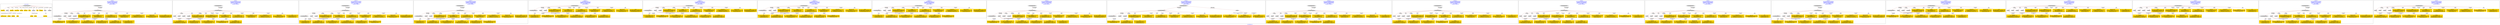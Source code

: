 digraph n0 {
fontcolor="blue"
remincross="true"
label="s28-wildlife-art.csv"
subgraph cluster_0 {
label="1-correct model"
n2[style="filled",color="white",fillcolor="lightgray",label="CulturalHeritageObject1"];
n3[shape="plaintext",style="filled",fillcolor="gold",label="Create Date"];
n4[style="filled",color="white",fillcolor="lightgray",label="Person1"];
n5[shape="plaintext",style="filled",fillcolor="gold",label="Description"];
n6[shape="plaintext",style="filled",fillcolor="gold",label="Measurements"];
n7[shape="plaintext",style="filled",fillcolor="gold",label="Materials"];
n8[shape="plaintext",style="filled",fillcolor="gold",label="Credit Line"];
n9[shape="plaintext",style="filled",fillcolor="gold",label="Owner"];
n10[style="filled",color="white",fillcolor="lightgray",label="Concept1"];
n11[shape="plaintext",style="filled",fillcolor="gold",label="Title"];
n12[shape="plaintext",style="filled",fillcolor="gold",label="ID Number"];
n13[style="filled",color="white",fillcolor="lightgray",label="Place1"];
n14[style="filled",color="white",fillcolor="lightgray",label="Concept2"];
n15[shape="plaintext",style="filled",fillcolor="gold",label="Maker Bio Country"];
n16[shape="plaintext",style="filled",fillcolor="gold",label="birthDate"];
n17[shape="plaintext",style="filled",fillcolor="gold",label="deathDate"];
n18[shape="plaintext",style="filled",fillcolor="gold",label="Maker"];
n19[shape="plaintext",style="filled",fillcolor="gold",label="Place Made"];
n20[shape="plaintext",style="filled",fillcolor="gold",label="Category"];
n21[shape="plaintext",style="filled",fillcolor="gold",label="Option1"];
}
subgraph cluster_1 {
label="candidate 0\nlink coherence:0.9444444444444444\nnode coherence:0.9444444444444444\nconfidence:0.4638953209532001\nmapping score:0.5720106910299841\ncost:116.99988\n-precision:0.5-recall:0.47"
n23[style="filled",color="white",fillcolor="lightgray",label="CulturalHeritageObject1"];
n24[style="filled",color="white",fillcolor="lightgray",label="CulturalHeritageObject2"];
n25[style="filled",color="white",fillcolor="lightgray",label="Person1"];
n26[style="filled",color="white",fillcolor="lightgray",label="Concept1"];
n27[style="filled",color="white",fillcolor="lightgray",label="Document1"];
n28[style="filled",color="white",fillcolor="lightgray",label="EuropeanaAggregation1"];
n29[shape="plaintext",style="filled",fillcolor="gold",label="Title\n[CulturalHeritageObject,description,0.31]\n[Concept,prefLabel,0.259]\n[CulturalHeritageObject,title,0.233]\n[Document,classLink,0.198]"];
n30[shape="plaintext",style="filled",fillcolor="gold",label="Credit Line\n[CulturalHeritageObject,provenance,0.407]\n[CulturalHeritageObject,description,0.281]\n[CulturalHeritageObject,rightsHolder,0.221]\n[Document,classLink,0.091]"];
n31[shape="plaintext",style="filled",fillcolor="gold",label="Category\n[Concept,prefLabel,0.653]\n[CulturalHeritageObject,description,0.156]\n[CulturalHeritageObject,created,0.119]\n[CulturalHeritageObject,provenance,0.071]"];
n32[shape="plaintext",style="filled",fillcolor="gold",label="Option1\n[Person,nameOfThePerson,0.297]\n[Person,countryAssociatedWithThePerson,0.292]\n[CulturalHeritageObject,description,0.235]\n[Concept,prefLabel,0.175]"];
n33[shape="plaintext",style="filled",fillcolor="gold",label="birthDate\n[CulturalHeritageObject,created,0.445]\n[Person,dateOfDeath,0.357]\n[Person,dateOfBirth,0.14]\n[CulturalHeritageObject,provenance,0.058]"];
n34[shape="plaintext",style="filled",fillcolor="gold",label="deathDate\n[Person,dateOfDeath,0.625]\n[CulturalHeritageObject,provenance,0.159]\n[CulturalHeritageObject,accessionNumber,0.127]\n[CulturalHeritageObject,created,0.089]"];
n35[shape="plaintext",style="filled",fillcolor="gold",label="Materials\n[CulturalHeritageObject,medium,0.764]\n[Concept,prefLabel,0.129]\n[CulturalHeritageObject,provenance,0.06]\n[CulturalHeritageObject,description,0.047]"];
n36[shape="plaintext",style="filled",fillcolor="gold",label="Description\n[CulturalHeritageObject,description,0.62]\n[CulturalHeritageObject,title,0.209]\n[Concept,prefLabel,0.097]\n[Document,classLink,0.074]"];
n37[shape="plaintext",style="filled",fillcolor="gold",label="Measurements\n[CulturalHeritageObject,extent,0.712]\n[CulturalHeritageObject,provenance,0.146]\n[WebResource,classLink,0.072]\n[CulturalHeritageObject,accessionNumber,0.07]"];
n38[shape="plaintext",style="filled",fillcolor="gold",label="Maker Bio Country\n[Place,label,0.64]\n[CulturalHeritageObject,provenance,0.228]\n[CulturalHeritageObject,description,0.075]\n[Concept,prefLabel,0.057]"];
n39[shape="plaintext",style="filled",fillcolor="gold",label="Maker\n[Person,nameOfThePerson,0.425]\n[CulturalHeritageObject,provenance,0.256]\n[CulturalHeritageObject,description,0.174]\n[Document,classLink,0.145]"];
n40[shape="plaintext",style="filled",fillcolor="gold",label="Place Made\n[CulturalHeritageObject,description,0.556]\n[CulturalHeritageObject,provenance,0.298]\n[Concept,prefLabel,0.145]"];
n41[shape="plaintext",style="filled",fillcolor="gold",label="Owner\n[CulturalHeritageObject,provenance,0.336]\n[CulturalHeritageObject,rightsHolder,0.332]\n[CulturalHeritageObject,description,0.228]\n[CulturalHeritageObject,title,0.105]"];
}
subgraph cluster_2 {
label="candidate 1\nlink coherence:0.9444444444444444\nnode coherence:0.9444444444444444\nconfidence:0.45282926878758406\nmapping score:0.5683220069747787\ncost:17.99988\n-precision:0.67-recall:0.63"
n43[style="filled",color="white",fillcolor="lightgray",label="CulturalHeritageObject1"];
n44[style="filled",color="white",fillcolor="lightgray",label="Person1"];
n45[style="filled",color="white",fillcolor="lightgray",label="Person2"];
n46[style="filled",color="white",fillcolor="lightgray",label="Concept1"];
n47[style="filled",color="white",fillcolor="lightgray",label="Concept2"];
n48[style="filled",color="white",fillcolor="lightgray",label="EuropeanaAggregation1"];
n49[shape="plaintext",style="filled",fillcolor="gold",label="Owner\n[CulturalHeritageObject,provenance,0.336]\n[CulturalHeritageObject,rightsHolder,0.332]\n[CulturalHeritageObject,description,0.228]\n[CulturalHeritageObject,title,0.105]"];
n50[shape="plaintext",style="filled",fillcolor="gold",label="Credit Line\n[CulturalHeritageObject,provenance,0.407]\n[CulturalHeritageObject,description,0.281]\n[CulturalHeritageObject,rightsHolder,0.221]\n[Document,classLink,0.091]"];
n51[shape="plaintext",style="filled",fillcolor="gold",label="Place Made\n[CulturalHeritageObject,description,0.556]\n[CulturalHeritageObject,provenance,0.298]\n[Concept,prefLabel,0.145]"];
n52[shape="plaintext",style="filled",fillcolor="gold",label="birthDate\n[CulturalHeritageObject,created,0.445]\n[Person,dateOfDeath,0.357]\n[Person,dateOfBirth,0.14]\n[CulturalHeritageObject,provenance,0.058]"];
n53[shape="plaintext",style="filled",fillcolor="gold",label="Option1\n[Person,nameOfThePerson,0.297]\n[Person,countryAssociatedWithThePerson,0.292]\n[CulturalHeritageObject,description,0.235]\n[Concept,prefLabel,0.175]"];
n54[shape="plaintext",style="filled",fillcolor="gold",label="deathDate\n[Person,dateOfDeath,0.625]\n[CulturalHeritageObject,provenance,0.159]\n[CulturalHeritageObject,accessionNumber,0.127]\n[CulturalHeritageObject,created,0.089]"];
n55[shape="plaintext",style="filled",fillcolor="gold",label="Materials\n[CulturalHeritageObject,medium,0.764]\n[Concept,prefLabel,0.129]\n[CulturalHeritageObject,provenance,0.06]\n[CulturalHeritageObject,description,0.047]"];
n56[shape="plaintext",style="filled",fillcolor="gold",label="Description\n[CulturalHeritageObject,description,0.62]\n[CulturalHeritageObject,title,0.209]\n[Concept,prefLabel,0.097]\n[Document,classLink,0.074]"];
n57[shape="plaintext",style="filled",fillcolor="gold",label="Measurements\n[CulturalHeritageObject,extent,0.712]\n[CulturalHeritageObject,provenance,0.146]\n[WebResource,classLink,0.072]\n[CulturalHeritageObject,accessionNumber,0.07]"];
n58[shape="plaintext",style="filled",fillcolor="gold",label="Maker Bio Country\n[Place,label,0.64]\n[CulturalHeritageObject,provenance,0.228]\n[CulturalHeritageObject,description,0.075]\n[Concept,prefLabel,0.057]"];
n59[shape="plaintext",style="filled",fillcolor="gold",label="Maker\n[Person,nameOfThePerson,0.425]\n[CulturalHeritageObject,provenance,0.256]\n[CulturalHeritageObject,description,0.174]\n[Document,classLink,0.145]"];
n60[shape="plaintext",style="filled",fillcolor="gold",label="Title\n[CulturalHeritageObject,description,0.31]\n[Concept,prefLabel,0.259]\n[CulturalHeritageObject,title,0.233]\n[Document,classLink,0.198]"];
n61[shape="plaintext",style="filled",fillcolor="gold",label="Category\n[Concept,prefLabel,0.653]\n[CulturalHeritageObject,description,0.156]\n[CulturalHeritageObject,created,0.119]\n[CulturalHeritageObject,provenance,0.071]"];
}
subgraph cluster_3 {
label="candidate 10\nlink coherence:0.9411764705882353\nnode coherence:0.9411764705882353\nconfidence:0.39673631271475013\nmapping score:0.5613555431522772\ncost:115.99988\n-precision:0.47-recall:0.42"
n63[style="filled",color="white",fillcolor="lightgray",label="CulturalHeritageObject1"];
n64[style="filled",color="white",fillcolor="lightgray",label="CulturalHeritageObject2"];
n65[style="filled",color="white",fillcolor="lightgray",label="Person1"];
n66[style="filled",color="white",fillcolor="lightgray",label="Concept1"];
n67[style="filled",color="white",fillcolor="lightgray",label="EuropeanaAggregation1"];
n68[shape="plaintext",style="filled",fillcolor="gold",label="Credit Line\n[CulturalHeritageObject,provenance,0.407]\n[CulturalHeritageObject,description,0.281]\n[CulturalHeritageObject,rightsHolder,0.221]\n[Document,classLink,0.091]"];
n69[shape="plaintext",style="filled",fillcolor="gold",label="Place Made\n[CulturalHeritageObject,description,0.556]\n[CulturalHeritageObject,provenance,0.298]\n[Concept,prefLabel,0.145]"];
n70[shape="plaintext",style="filled",fillcolor="gold",label="Option1\n[Person,nameOfThePerson,0.297]\n[Person,countryAssociatedWithThePerson,0.292]\n[CulturalHeritageObject,description,0.235]\n[Concept,prefLabel,0.175]"];
n71[shape="plaintext",style="filled",fillcolor="gold",label="birthDate\n[CulturalHeritageObject,created,0.445]\n[Person,dateOfDeath,0.357]\n[Person,dateOfBirth,0.14]\n[CulturalHeritageObject,provenance,0.058]"];
n72[shape="plaintext",style="filled",fillcolor="gold",label="Title\n[CulturalHeritageObject,description,0.31]\n[Concept,prefLabel,0.259]\n[CulturalHeritageObject,title,0.233]\n[Document,classLink,0.198]"];
n73[shape="plaintext",style="filled",fillcolor="gold",label="deathDate\n[Person,dateOfDeath,0.625]\n[CulturalHeritageObject,provenance,0.159]\n[CulturalHeritageObject,accessionNumber,0.127]\n[CulturalHeritageObject,created,0.089]"];
n74[shape="plaintext",style="filled",fillcolor="gold",label="Materials\n[CulturalHeritageObject,medium,0.764]\n[Concept,prefLabel,0.129]\n[CulturalHeritageObject,provenance,0.06]\n[CulturalHeritageObject,description,0.047]"];
n75[shape="plaintext",style="filled",fillcolor="gold",label="Description\n[CulturalHeritageObject,description,0.62]\n[CulturalHeritageObject,title,0.209]\n[Concept,prefLabel,0.097]\n[Document,classLink,0.074]"];
n76[shape="plaintext",style="filled",fillcolor="gold",label="Measurements\n[CulturalHeritageObject,extent,0.712]\n[CulturalHeritageObject,provenance,0.146]\n[WebResource,classLink,0.072]\n[CulturalHeritageObject,accessionNumber,0.07]"];
n77[shape="plaintext",style="filled",fillcolor="gold",label="Maker Bio Country\n[Place,label,0.64]\n[CulturalHeritageObject,provenance,0.228]\n[CulturalHeritageObject,description,0.075]\n[Concept,prefLabel,0.057]"];
n78[shape="plaintext",style="filled",fillcolor="gold",label="Maker\n[Person,nameOfThePerson,0.425]\n[CulturalHeritageObject,provenance,0.256]\n[CulturalHeritageObject,description,0.174]\n[Document,classLink,0.145]"];
n79[shape="plaintext",style="filled",fillcolor="gold",label="Category\n[Concept,prefLabel,0.653]\n[CulturalHeritageObject,description,0.156]\n[CulturalHeritageObject,created,0.119]\n[CulturalHeritageObject,provenance,0.071]"];
n80[shape="plaintext",style="filled",fillcolor="gold",label="Owner\n[CulturalHeritageObject,provenance,0.336]\n[CulturalHeritageObject,rightsHolder,0.332]\n[CulturalHeritageObject,description,0.228]\n[CulturalHeritageObject,title,0.105]"];
}
subgraph cluster_4 {
label="candidate 11\nlink coherence:0.9411764705882353\nnode coherence:0.9411764705882353\nconfidence:0.3938906526367309\nmapping score:0.5604069897929375\ncost:115.99988\n-precision:0.47-recall:0.42"
n82[style="filled",color="white",fillcolor="lightgray",label="CulturalHeritageObject1"];
n83[style="filled",color="white",fillcolor="lightgray",label="CulturalHeritageObject2"];
n84[style="filled",color="white",fillcolor="lightgray",label="Person1"];
n85[style="filled",color="white",fillcolor="lightgray",label="Concept1"];
n86[style="filled",color="white",fillcolor="lightgray",label="EuropeanaAggregation1"];
n87[shape="plaintext",style="filled",fillcolor="gold",label="Credit Line\n[CulturalHeritageObject,provenance,0.407]\n[CulturalHeritageObject,description,0.281]\n[CulturalHeritageObject,rightsHolder,0.221]\n[Document,classLink,0.091]"];
n88[shape="plaintext",style="filled",fillcolor="gold",label="Place Made\n[CulturalHeritageObject,description,0.556]\n[CulturalHeritageObject,provenance,0.298]\n[Concept,prefLabel,0.145]"];
n89[shape="plaintext",style="filled",fillcolor="gold",label="Option1\n[Person,nameOfThePerson,0.297]\n[Person,countryAssociatedWithThePerson,0.292]\n[CulturalHeritageObject,description,0.235]\n[Concept,prefLabel,0.175]"];
n90[shape="plaintext",style="filled",fillcolor="gold",label="birthDate\n[CulturalHeritageObject,created,0.445]\n[Person,dateOfDeath,0.357]\n[Person,dateOfBirth,0.14]\n[CulturalHeritageObject,provenance,0.058]"];
n91[shape="plaintext",style="filled",fillcolor="gold",label="Title\n[CulturalHeritageObject,description,0.31]\n[Concept,prefLabel,0.259]\n[CulturalHeritageObject,title,0.233]\n[Document,classLink,0.198]"];
n92[shape="plaintext",style="filled",fillcolor="gold",label="deathDate\n[Person,dateOfDeath,0.625]\n[CulturalHeritageObject,provenance,0.159]\n[CulturalHeritageObject,accessionNumber,0.127]\n[CulturalHeritageObject,created,0.089]"];
n93[shape="plaintext",style="filled",fillcolor="gold",label="Materials\n[CulturalHeritageObject,medium,0.764]\n[Concept,prefLabel,0.129]\n[CulturalHeritageObject,provenance,0.06]\n[CulturalHeritageObject,description,0.047]"];
n94[shape="plaintext",style="filled",fillcolor="gold",label="Description\n[CulturalHeritageObject,description,0.62]\n[CulturalHeritageObject,title,0.209]\n[Concept,prefLabel,0.097]\n[Document,classLink,0.074]"];
n95[shape="plaintext",style="filled",fillcolor="gold",label="Measurements\n[CulturalHeritageObject,extent,0.712]\n[CulturalHeritageObject,provenance,0.146]\n[WebResource,classLink,0.072]\n[CulturalHeritageObject,accessionNumber,0.07]"];
n96[shape="plaintext",style="filled",fillcolor="gold",label="Maker Bio Country\n[Place,label,0.64]\n[CulturalHeritageObject,provenance,0.228]\n[CulturalHeritageObject,description,0.075]\n[Concept,prefLabel,0.057]"];
n97[shape="plaintext",style="filled",fillcolor="gold",label="Maker\n[Person,nameOfThePerson,0.425]\n[CulturalHeritageObject,provenance,0.256]\n[CulturalHeritageObject,description,0.174]\n[Document,classLink,0.145]"];
n98[shape="plaintext",style="filled",fillcolor="gold",label="Category\n[Concept,prefLabel,0.653]\n[CulturalHeritageObject,description,0.156]\n[CulturalHeritageObject,created,0.119]\n[CulturalHeritageObject,provenance,0.071]"];
n99[shape="plaintext",style="filled",fillcolor="gold",label="Owner\n[CulturalHeritageObject,provenance,0.336]\n[CulturalHeritageObject,rightsHolder,0.332]\n[CulturalHeritageObject,description,0.228]\n[CulturalHeritageObject,title,0.105]"];
}
subgraph cluster_5 {
label="candidate 12\nlink coherence:0.9375\nnode coherence:0.9411764705882353\nconfidence:0.46655383345310786\nmapping score:0.5846280500650631\ncost:114.99992\n-precision:0.56-recall:0.47"
n101[style="filled",color="white",fillcolor="lightgray",label="CulturalHeritageObject1"];
n102[style="filled",color="white",fillcolor="lightgray",label="CulturalHeritageObject2"];
n103[style="filled",color="white",fillcolor="lightgray",label="Person1"];
n104[style="filled",color="white",fillcolor="lightgray",label="Concept1"];
n105[shape="plaintext",style="filled",fillcolor="gold",label="Credit Line\n[CulturalHeritageObject,provenance,0.407]\n[CulturalHeritageObject,description,0.281]\n[CulturalHeritageObject,rightsHolder,0.221]\n[Document,classLink,0.091]"];
n106[shape="plaintext",style="filled",fillcolor="gold",label="Category\n[Concept,prefLabel,0.653]\n[CulturalHeritageObject,description,0.156]\n[CulturalHeritageObject,created,0.119]\n[CulturalHeritageObject,provenance,0.071]"];
n107[shape="plaintext",style="filled",fillcolor="gold",label="Option1\n[Person,nameOfThePerson,0.297]\n[Person,countryAssociatedWithThePerson,0.292]\n[CulturalHeritageObject,description,0.235]\n[Concept,prefLabel,0.175]"];
n108[shape="plaintext",style="filled",fillcolor="gold",label="birthDate\n[CulturalHeritageObject,created,0.445]\n[Person,dateOfDeath,0.357]\n[Person,dateOfBirth,0.14]\n[CulturalHeritageObject,provenance,0.058]"];
n109[shape="plaintext",style="filled",fillcolor="gold",label="Title\n[CulturalHeritageObject,description,0.31]\n[Concept,prefLabel,0.259]\n[CulturalHeritageObject,title,0.233]\n[Document,classLink,0.198]"];
n110[shape="plaintext",style="filled",fillcolor="gold",label="deathDate\n[Person,dateOfDeath,0.625]\n[CulturalHeritageObject,provenance,0.159]\n[CulturalHeritageObject,accessionNumber,0.127]\n[CulturalHeritageObject,created,0.089]"];
n111[shape="plaintext",style="filled",fillcolor="gold",label="Materials\n[CulturalHeritageObject,medium,0.764]\n[Concept,prefLabel,0.129]\n[CulturalHeritageObject,provenance,0.06]\n[CulturalHeritageObject,description,0.047]"];
n112[shape="plaintext",style="filled",fillcolor="gold",label="Description\n[CulturalHeritageObject,description,0.62]\n[CulturalHeritageObject,title,0.209]\n[Concept,prefLabel,0.097]\n[Document,classLink,0.074]"];
n113[shape="plaintext",style="filled",fillcolor="gold",label="Measurements\n[CulturalHeritageObject,extent,0.712]\n[CulturalHeritageObject,provenance,0.146]\n[WebResource,classLink,0.072]\n[CulturalHeritageObject,accessionNumber,0.07]"];
n114[shape="plaintext",style="filled",fillcolor="gold",label="Maker Bio Country\n[Place,label,0.64]\n[CulturalHeritageObject,provenance,0.228]\n[CulturalHeritageObject,description,0.075]\n[Concept,prefLabel,0.057]"];
n115[shape="plaintext",style="filled",fillcolor="gold",label="Maker\n[Person,nameOfThePerson,0.425]\n[CulturalHeritageObject,provenance,0.256]\n[CulturalHeritageObject,description,0.174]\n[Document,classLink,0.145]"];
n116[shape="plaintext",style="filled",fillcolor="gold",label="Place Made\n[CulturalHeritageObject,description,0.556]\n[CulturalHeritageObject,provenance,0.298]\n[Concept,prefLabel,0.145]"];
n117[shape="plaintext",style="filled",fillcolor="gold",label="Owner\n[CulturalHeritageObject,provenance,0.336]\n[CulturalHeritageObject,rightsHolder,0.332]\n[CulturalHeritageObject,description,0.228]\n[CulturalHeritageObject,title,0.105]"];
}
subgraph cluster_6 {
label="candidate 13\nlink coherence:0.9375\nnode coherence:0.9411764705882353\nconfidence:0.4467402844014577\nmapping score:0.578023533714513\ncost:114.99992\n-precision:0.56-recall:0.47"
n119[style="filled",color="white",fillcolor="lightgray",label="CulturalHeritageObject1"];
n120[style="filled",color="white",fillcolor="lightgray",label="CulturalHeritageObject2"];
n121[style="filled",color="white",fillcolor="lightgray",label="Person1"];
n122[style="filled",color="white",fillcolor="lightgray",label="Concept1"];
n123[shape="plaintext",style="filled",fillcolor="gold",label="Credit Line\n[CulturalHeritageObject,provenance,0.407]\n[CulturalHeritageObject,description,0.281]\n[CulturalHeritageObject,rightsHolder,0.221]\n[Document,classLink,0.091]"];
n124[shape="plaintext",style="filled",fillcolor="gold",label="Category\n[Concept,prefLabel,0.653]\n[CulturalHeritageObject,description,0.156]\n[CulturalHeritageObject,created,0.119]\n[CulturalHeritageObject,provenance,0.071]"];
n125[shape="plaintext",style="filled",fillcolor="gold",label="Option1\n[Person,nameOfThePerson,0.297]\n[Person,countryAssociatedWithThePerson,0.292]\n[CulturalHeritageObject,description,0.235]\n[Concept,prefLabel,0.175]"];
n126[shape="plaintext",style="filled",fillcolor="gold",label="birthDate\n[CulturalHeritageObject,created,0.445]\n[Person,dateOfDeath,0.357]\n[Person,dateOfBirth,0.14]\n[CulturalHeritageObject,provenance,0.058]"];
n127[shape="plaintext",style="filled",fillcolor="gold",label="Title\n[CulturalHeritageObject,description,0.31]\n[Concept,prefLabel,0.259]\n[CulturalHeritageObject,title,0.233]\n[Document,classLink,0.198]"];
n128[shape="plaintext",style="filled",fillcolor="gold",label="deathDate\n[Person,dateOfDeath,0.625]\n[CulturalHeritageObject,provenance,0.159]\n[CulturalHeritageObject,accessionNumber,0.127]\n[CulturalHeritageObject,created,0.089]"];
n129[shape="plaintext",style="filled",fillcolor="gold",label="Materials\n[CulturalHeritageObject,medium,0.764]\n[Concept,prefLabel,0.129]\n[CulturalHeritageObject,provenance,0.06]\n[CulturalHeritageObject,description,0.047]"];
n130[shape="plaintext",style="filled",fillcolor="gold",label="Place Made\n[CulturalHeritageObject,description,0.556]\n[CulturalHeritageObject,provenance,0.298]\n[Concept,prefLabel,0.145]"];
n131[shape="plaintext",style="filled",fillcolor="gold",label="Description\n[CulturalHeritageObject,description,0.62]\n[CulturalHeritageObject,title,0.209]\n[Concept,prefLabel,0.097]\n[Document,classLink,0.074]"];
n132[shape="plaintext",style="filled",fillcolor="gold",label="Measurements\n[CulturalHeritageObject,extent,0.712]\n[CulturalHeritageObject,provenance,0.146]\n[WebResource,classLink,0.072]\n[CulturalHeritageObject,accessionNumber,0.07]"];
n133[shape="plaintext",style="filled",fillcolor="gold",label="Maker Bio Country\n[Place,label,0.64]\n[CulturalHeritageObject,provenance,0.228]\n[CulturalHeritageObject,description,0.075]\n[Concept,prefLabel,0.057]"];
n134[shape="plaintext",style="filled",fillcolor="gold",label="Maker\n[Person,nameOfThePerson,0.425]\n[CulturalHeritageObject,provenance,0.256]\n[CulturalHeritageObject,description,0.174]\n[Document,classLink,0.145]"];
n135[shape="plaintext",style="filled",fillcolor="gold",label="Owner\n[CulturalHeritageObject,provenance,0.336]\n[CulturalHeritageObject,rightsHolder,0.332]\n[CulturalHeritageObject,description,0.228]\n[CulturalHeritageObject,title,0.105]"];
}
subgraph cluster_7 {
label="candidate 14\nlink coherence:0.9375\nnode coherence:0.9411764705882353\nconfidence:0.39673631271475013\nmapping score:0.5613555431522772\ncost:114.99992\n-precision:0.5-recall:0.42"
n137[style="filled",color="white",fillcolor="lightgray",label="CulturalHeritageObject1"];
n138[style="filled",color="white",fillcolor="lightgray",label="CulturalHeritageObject2"];
n139[style="filled",color="white",fillcolor="lightgray",label="Person1"];
n140[style="filled",color="white",fillcolor="lightgray",label="Concept1"];
n141[shape="plaintext",style="filled",fillcolor="gold",label="Credit Line\n[CulturalHeritageObject,provenance,0.407]\n[CulturalHeritageObject,description,0.281]\n[CulturalHeritageObject,rightsHolder,0.221]\n[Document,classLink,0.091]"];
n142[shape="plaintext",style="filled",fillcolor="gold",label="Place Made\n[CulturalHeritageObject,description,0.556]\n[CulturalHeritageObject,provenance,0.298]\n[Concept,prefLabel,0.145]"];
n143[shape="plaintext",style="filled",fillcolor="gold",label="Option1\n[Person,nameOfThePerson,0.297]\n[Person,countryAssociatedWithThePerson,0.292]\n[CulturalHeritageObject,description,0.235]\n[Concept,prefLabel,0.175]"];
n144[shape="plaintext",style="filled",fillcolor="gold",label="birthDate\n[CulturalHeritageObject,created,0.445]\n[Person,dateOfDeath,0.357]\n[Person,dateOfBirth,0.14]\n[CulturalHeritageObject,provenance,0.058]"];
n145[shape="plaintext",style="filled",fillcolor="gold",label="Title\n[CulturalHeritageObject,description,0.31]\n[Concept,prefLabel,0.259]\n[CulturalHeritageObject,title,0.233]\n[Document,classLink,0.198]"];
n146[shape="plaintext",style="filled",fillcolor="gold",label="deathDate\n[Person,dateOfDeath,0.625]\n[CulturalHeritageObject,provenance,0.159]\n[CulturalHeritageObject,accessionNumber,0.127]\n[CulturalHeritageObject,created,0.089]"];
n147[shape="plaintext",style="filled",fillcolor="gold",label="Materials\n[CulturalHeritageObject,medium,0.764]\n[Concept,prefLabel,0.129]\n[CulturalHeritageObject,provenance,0.06]\n[CulturalHeritageObject,description,0.047]"];
n148[shape="plaintext",style="filled",fillcolor="gold",label="Description\n[CulturalHeritageObject,description,0.62]\n[CulturalHeritageObject,title,0.209]\n[Concept,prefLabel,0.097]\n[Document,classLink,0.074]"];
n149[shape="plaintext",style="filled",fillcolor="gold",label="Measurements\n[CulturalHeritageObject,extent,0.712]\n[CulturalHeritageObject,provenance,0.146]\n[WebResource,classLink,0.072]\n[CulturalHeritageObject,accessionNumber,0.07]"];
n150[shape="plaintext",style="filled",fillcolor="gold",label="Maker Bio Country\n[Place,label,0.64]\n[CulturalHeritageObject,provenance,0.228]\n[CulturalHeritageObject,description,0.075]\n[Concept,prefLabel,0.057]"];
n151[shape="plaintext",style="filled",fillcolor="gold",label="Maker\n[Person,nameOfThePerson,0.425]\n[CulturalHeritageObject,provenance,0.256]\n[CulturalHeritageObject,description,0.174]\n[Document,classLink,0.145]"];
n152[shape="plaintext",style="filled",fillcolor="gold",label="Category\n[Concept,prefLabel,0.653]\n[CulturalHeritageObject,description,0.156]\n[CulturalHeritageObject,created,0.119]\n[CulturalHeritageObject,provenance,0.071]"];
n153[shape="plaintext",style="filled",fillcolor="gold",label="Owner\n[CulturalHeritageObject,provenance,0.336]\n[CulturalHeritageObject,rightsHolder,0.332]\n[CulturalHeritageObject,description,0.228]\n[CulturalHeritageObject,title,0.105]"];
}
subgraph cluster_8 {
label="candidate 15\nlink coherence:0.9375\nnode coherence:0.9411764705882353\nconfidence:0.3938906526367309\nmapping score:0.5604069897929375\ncost:114.99992\n-precision:0.5-recall:0.42"
n155[style="filled",color="white",fillcolor="lightgray",label="CulturalHeritageObject1"];
n156[style="filled",color="white",fillcolor="lightgray",label="CulturalHeritageObject2"];
n157[style="filled",color="white",fillcolor="lightgray",label="Person1"];
n158[style="filled",color="white",fillcolor="lightgray",label="Concept1"];
n159[shape="plaintext",style="filled",fillcolor="gold",label="Credit Line\n[CulturalHeritageObject,provenance,0.407]\n[CulturalHeritageObject,description,0.281]\n[CulturalHeritageObject,rightsHolder,0.221]\n[Document,classLink,0.091]"];
n160[shape="plaintext",style="filled",fillcolor="gold",label="Place Made\n[CulturalHeritageObject,description,0.556]\n[CulturalHeritageObject,provenance,0.298]\n[Concept,prefLabel,0.145]"];
n161[shape="plaintext",style="filled",fillcolor="gold",label="Option1\n[Person,nameOfThePerson,0.297]\n[Person,countryAssociatedWithThePerson,0.292]\n[CulturalHeritageObject,description,0.235]\n[Concept,prefLabel,0.175]"];
n162[shape="plaintext",style="filled",fillcolor="gold",label="birthDate\n[CulturalHeritageObject,created,0.445]\n[Person,dateOfDeath,0.357]\n[Person,dateOfBirth,0.14]\n[CulturalHeritageObject,provenance,0.058]"];
n163[shape="plaintext",style="filled",fillcolor="gold",label="Title\n[CulturalHeritageObject,description,0.31]\n[Concept,prefLabel,0.259]\n[CulturalHeritageObject,title,0.233]\n[Document,classLink,0.198]"];
n164[shape="plaintext",style="filled",fillcolor="gold",label="deathDate\n[Person,dateOfDeath,0.625]\n[CulturalHeritageObject,provenance,0.159]\n[CulturalHeritageObject,accessionNumber,0.127]\n[CulturalHeritageObject,created,0.089]"];
n165[shape="plaintext",style="filled",fillcolor="gold",label="Materials\n[CulturalHeritageObject,medium,0.764]\n[Concept,prefLabel,0.129]\n[CulturalHeritageObject,provenance,0.06]\n[CulturalHeritageObject,description,0.047]"];
n166[shape="plaintext",style="filled",fillcolor="gold",label="Description\n[CulturalHeritageObject,description,0.62]\n[CulturalHeritageObject,title,0.209]\n[Concept,prefLabel,0.097]\n[Document,classLink,0.074]"];
n167[shape="plaintext",style="filled",fillcolor="gold",label="Measurements\n[CulturalHeritageObject,extent,0.712]\n[CulturalHeritageObject,provenance,0.146]\n[WebResource,classLink,0.072]\n[CulturalHeritageObject,accessionNumber,0.07]"];
n168[shape="plaintext",style="filled",fillcolor="gold",label="Maker Bio Country\n[Place,label,0.64]\n[CulturalHeritageObject,provenance,0.228]\n[CulturalHeritageObject,description,0.075]\n[Concept,prefLabel,0.057]"];
n169[shape="plaintext",style="filled",fillcolor="gold",label="Maker\n[Person,nameOfThePerson,0.425]\n[CulturalHeritageObject,provenance,0.256]\n[CulturalHeritageObject,description,0.174]\n[Document,classLink,0.145]"];
n170[shape="plaintext",style="filled",fillcolor="gold",label="Category\n[Concept,prefLabel,0.653]\n[CulturalHeritageObject,description,0.156]\n[CulturalHeritageObject,created,0.119]\n[CulturalHeritageObject,provenance,0.071]"];
n171[shape="plaintext",style="filled",fillcolor="gold",label="Owner\n[CulturalHeritageObject,provenance,0.336]\n[CulturalHeritageObject,rightsHolder,0.332]\n[CulturalHeritageObject,description,0.228]\n[CulturalHeritageObject,title,0.105]"];
}
subgraph cluster_9 {
label="candidate 16\nlink coherence:0.8888888888888888\nnode coherence:0.9444444444444444\nconfidence:0.4638953209532001\nmapping score:0.5720106910299841\ncost:116.99987\n-precision:0.44-recall:0.42"
n173[style="filled",color="white",fillcolor="lightgray",label="CulturalHeritageObject1"];
n174[style="filled",color="white",fillcolor="lightgray",label="CulturalHeritageObject2"];
n175[style="filled",color="white",fillcolor="lightgray",label="Person1"];
n176[style="filled",color="white",fillcolor="lightgray",label="Concept1"];
n177[style="filled",color="white",fillcolor="lightgray",label="Document1"];
n178[style="filled",color="white",fillcolor="lightgray",label="EuropeanaAggregation1"];
n179[shape="plaintext",style="filled",fillcolor="gold",label="Title\n[CulturalHeritageObject,description,0.31]\n[Concept,prefLabel,0.259]\n[CulturalHeritageObject,title,0.233]\n[Document,classLink,0.198]"];
n180[shape="plaintext",style="filled",fillcolor="gold",label="Credit Line\n[CulturalHeritageObject,provenance,0.407]\n[CulturalHeritageObject,description,0.281]\n[CulturalHeritageObject,rightsHolder,0.221]\n[Document,classLink,0.091]"];
n181[shape="plaintext",style="filled",fillcolor="gold",label="Category\n[Concept,prefLabel,0.653]\n[CulturalHeritageObject,description,0.156]\n[CulturalHeritageObject,created,0.119]\n[CulturalHeritageObject,provenance,0.071]"];
n182[shape="plaintext",style="filled",fillcolor="gold",label="Option1\n[Person,nameOfThePerson,0.297]\n[Person,countryAssociatedWithThePerson,0.292]\n[CulturalHeritageObject,description,0.235]\n[Concept,prefLabel,0.175]"];
n183[shape="plaintext",style="filled",fillcolor="gold",label="birthDate\n[CulturalHeritageObject,created,0.445]\n[Person,dateOfDeath,0.357]\n[Person,dateOfBirth,0.14]\n[CulturalHeritageObject,provenance,0.058]"];
n184[shape="plaintext",style="filled",fillcolor="gold",label="deathDate\n[Person,dateOfDeath,0.625]\n[CulturalHeritageObject,provenance,0.159]\n[CulturalHeritageObject,accessionNumber,0.127]\n[CulturalHeritageObject,created,0.089]"];
n185[shape="plaintext",style="filled",fillcolor="gold",label="Materials\n[CulturalHeritageObject,medium,0.764]\n[Concept,prefLabel,0.129]\n[CulturalHeritageObject,provenance,0.06]\n[CulturalHeritageObject,description,0.047]"];
n186[shape="plaintext",style="filled",fillcolor="gold",label="Description\n[CulturalHeritageObject,description,0.62]\n[CulturalHeritageObject,title,0.209]\n[Concept,prefLabel,0.097]\n[Document,classLink,0.074]"];
n187[shape="plaintext",style="filled",fillcolor="gold",label="Measurements\n[CulturalHeritageObject,extent,0.712]\n[CulturalHeritageObject,provenance,0.146]\n[WebResource,classLink,0.072]\n[CulturalHeritageObject,accessionNumber,0.07]"];
n188[shape="plaintext",style="filled",fillcolor="gold",label="Maker Bio Country\n[Place,label,0.64]\n[CulturalHeritageObject,provenance,0.228]\n[CulturalHeritageObject,description,0.075]\n[Concept,prefLabel,0.057]"];
n189[shape="plaintext",style="filled",fillcolor="gold",label="Maker\n[Person,nameOfThePerson,0.425]\n[CulturalHeritageObject,provenance,0.256]\n[CulturalHeritageObject,description,0.174]\n[Document,classLink,0.145]"];
n190[shape="plaintext",style="filled",fillcolor="gold",label="Place Made\n[CulturalHeritageObject,description,0.556]\n[CulturalHeritageObject,provenance,0.298]\n[Concept,prefLabel,0.145]"];
n191[shape="plaintext",style="filled",fillcolor="gold",label="Owner\n[CulturalHeritageObject,provenance,0.336]\n[CulturalHeritageObject,rightsHolder,0.332]\n[CulturalHeritageObject,description,0.228]\n[CulturalHeritageObject,title,0.105]"];
}
subgraph cluster_10 {
label="candidate 17\nlink coherence:0.8888888888888888\nnode coherence:0.9444444444444444\nconfidence:0.4638953209532001\nmapping score:0.5720106910299841\ncost:216.009942\n-precision:0.44-recall:0.42"
n193[style="filled",color="white",fillcolor="lightgray",label="CulturalHeritageObject1"];
n194[style="filled",color="white",fillcolor="lightgray",label="CulturalHeritageObject2"];
n195[style="filled",color="white",fillcolor="lightgray",label="Concept1"];
n196[style="filled",color="white",fillcolor="lightgray",label="Document1"];
n197[style="filled",color="white",fillcolor="lightgray",label="EuropeanaAggregation1"];
n198[style="filled",color="white",fillcolor="lightgray",label="Person1"];
n199[shape="plaintext",style="filled",fillcolor="gold",label="Title\n[CulturalHeritageObject,description,0.31]\n[Concept,prefLabel,0.259]\n[CulturalHeritageObject,title,0.233]\n[Document,classLink,0.198]"];
n200[shape="plaintext",style="filled",fillcolor="gold",label="Credit Line\n[CulturalHeritageObject,provenance,0.407]\n[CulturalHeritageObject,description,0.281]\n[CulturalHeritageObject,rightsHolder,0.221]\n[Document,classLink,0.091]"];
n201[shape="plaintext",style="filled",fillcolor="gold",label="Category\n[Concept,prefLabel,0.653]\n[CulturalHeritageObject,description,0.156]\n[CulturalHeritageObject,created,0.119]\n[CulturalHeritageObject,provenance,0.071]"];
n202[shape="plaintext",style="filled",fillcolor="gold",label="Option1\n[Person,nameOfThePerson,0.297]\n[Person,countryAssociatedWithThePerson,0.292]\n[CulturalHeritageObject,description,0.235]\n[Concept,prefLabel,0.175]"];
n203[shape="plaintext",style="filled",fillcolor="gold",label="birthDate\n[CulturalHeritageObject,created,0.445]\n[Person,dateOfDeath,0.357]\n[Person,dateOfBirth,0.14]\n[CulturalHeritageObject,provenance,0.058]"];
n204[shape="plaintext",style="filled",fillcolor="gold",label="deathDate\n[Person,dateOfDeath,0.625]\n[CulturalHeritageObject,provenance,0.159]\n[CulturalHeritageObject,accessionNumber,0.127]\n[CulturalHeritageObject,created,0.089]"];
n205[shape="plaintext",style="filled",fillcolor="gold",label="Materials\n[CulturalHeritageObject,medium,0.764]\n[Concept,prefLabel,0.129]\n[CulturalHeritageObject,provenance,0.06]\n[CulturalHeritageObject,description,0.047]"];
n206[shape="plaintext",style="filled",fillcolor="gold",label="Description\n[CulturalHeritageObject,description,0.62]\n[CulturalHeritageObject,title,0.209]\n[Concept,prefLabel,0.097]\n[Document,classLink,0.074]"];
n207[shape="plaintext",style="filled",fillcolor="gold",label="Measurements\n[CulturalHeritageObject,extent,0.712]\n[CulturalHeritageObject,provenance,0.146]\n[WebResource,classLink,0.072]\n[CulturalHeritageObject,accessionNumber,0.07]"];
n208[shape="plaintext",style="filled",fillcolor="gold",label="Maker Bio Country\n[Place,label,0.64]\n[CulturalHeritageObject,provenance,0.228]\n[CulturalHeritageObject,description,0.075]\n[Concept,prefLabel,0.057]"];
n209[shape="plaintext",style="filled",fillcolor="gold",label="Maker\n[Person,nameOfThePerson,0.425]\n[CulturalHeritageObject,provenance,0.256]\n[CulturalHeritageObject,description,0.174]\n[Document,classLink,0.145]"];
n210[shape="plaintext",style="filled",fillcolor="gold",label="Place Made\n[CulturalHeritageObject,description,0.556]\n[CulturalHeritageObject,provenance,0.298]\n[Concept,prefLabel,0.145]"];
n211[shape="plaintext",style="filled",fillcolor="gold",label="Owner\n[CulturalHeritageObject,provenance,0.336]\n[CulturalHeritageObject,rightsHolder,0.332]\n[CulturalHeritageObject,description,0.228]\n[CulturalHeritageObject,title,0.105]"];
}
subgraph cluster_11 {
label="candidate 18\nlink coherence:0.8888888888888888\nnode coherence:0.9444444444444444\nconfidence:0.45282926878758406\nmapping score:0.5683220069747787\ncost:17.99988\n-precision:0.61-recall:0.58"
n213[style="filled",color="white",fillcolor="lightgray",label="CulturalHeritageObject1"];
n214[style="filled",color="white",fillcolor="lightgray",label="Person1"];
n215[style="filled",color="white",fillcolor="lightgray",label="Person2"];
n216[style="filled",color="white",fillcolor="lightgray",label="Concept1"];
n217[style="filled",color="white",fillcolor="lightgray",label="Concept2"];
n218[style="filled",color="white",fillcolor="lightgray",label="EuropeanaAggregation1"];
n219[shape="plaintext",style="filled",fillcolor="gold",label="Owner\n[CulturalHeritageObject,provenance,0.336]\n[CulturalHeritageObject,rightsHolder,0.332]\n[CulturalHeritageObject,description,0.228]\n[CulturalHeritageObject,title,0.105]"];
n220[shape="plaintext",style="filled",fillcolor="gold",label="Credit Line\n[CulturalHeritageObject,provenance,0.407]\n[CulturalHeritageObject,description,0.281]\n[CulturalHeritageObject,rightsHolder,0.221]\n[Document,classLink,0.091]"];
n221[shape="plaintext",style="filled",fillcolor="gold",label="Place Made\n[CulturalHeritageObject,description,0.556]\n[CulturalHeritageObject,provenance,0.298]\n[Concept,prefLabel,0.145]"];
n222[shape="plaintext",style="filled",fillcolor="gold",label="birthDate\n[CulturalHeritageObject,created,0.445]\n[Person,dateOfDeath,0.357]\n[Person,dateOfBirth,0.14]\n[CulturalHeritageObject,provenance,0.058]"];
n223[shape="plaintext",style="filled",fillcolor="gold",label="Option1\n[Person,nameOfThePerson,0.297]\n[Person,countryAssociatedWithThePerson,0.292]\n[CulturalHeritageObject,description,0.235]\n[Concept,prefLabel,0.175]"];
n224[shape="plaintext",style="filled",fillcolor="gold",label="deathDate\n[Person,dateOfDeath,0.625]\n[CulturalHeritageObject,provenance,0.159]\n[CulturalHeritageObject,accessionNumber,0.127]\n[CulturalHeritageObject,created,0.089]"];
n225[shape="plaintext",style="filled",fillcolor="gold",label="Materials\n[CulturalHeritageObject,medium,0.764]\n[Concept,prefLabel,0.129]\n[CulturalHeritageObject,provenance,0.06]\n[CulturalHeritageObject,description,0.047]"];
n226[shape="plaintext",style="filled",fillcolor="gold",label="Description\n[CulturalHeritageObject,description,0.62]\n[CulturalHeritageObject,title,0.209]\n[Concept,prefLabel,0.097]\n[Document,classLink,0.074]"];
n227[shape="plaintext",style="filled",fillcolor="gold",label="Measurements\n[CulturalHeritageObject,extent,0.712]\n[CulturalHeritageObject,provenance,0.146]\n[WebResource,classLink,0.072]\n[CulturalHeritageObject,accessionNumber,0.07]"];
n228[shape="plaintext",style="filled",fillcolor="gold",label="Maker Bio Country\n[Place,label,0.64]\n[CulturalHeritageObject,provenance,0.228]\n[CulturalHeritageObject,description,0.075]\n[Concept,prefLabel,0.057]"];
n229[shape="plaintext",style="filled",fillcolor="gold",label="Maker\n[Person,nameOfThePerson,0.425]\n[CulturalHeritageObject,provenance,0.256]\n[CulturalHeritageObject,description,0.174]\n[Document,classLink,0.145]"];
n230[shape="plaintext",style="filled",fillcolor="gold",label="Title\n[CulturalHeritageObject,description,0.31]\n[Concept,prefLabel,0.259]\n[CulturalHeritageObject,title,0.233]\n[Document,classLink,0.198]"];
n231[shape="plaintext",style="filled",fillcolor="gold",label="Category\n[Concept,prefLabel,0.653]\n[CulturalHeritageObject,description,0.156]\n[CulturalHeritageObject,created,0.119]\n[CulturalHeritageObject,provenance,0.071]"];
}
subgraph cluster_12 {
label="candidate 19\nlink coherence:0.8888888888888888\nnode coherence:0.9444444444444444\nconfidence:0.45282926878758406\nmapping score:0.5683220069747787\ncost:17.99989\n-precision:0.61-recall:0.58"
n233[style="filled",color="white",fillcolor="lightgray",label="CulturalHeritageObject1"];
n234[style="filled",color="white",fillcolor="lightgray",label="Person1"];
n235[style="filled",color="white",fillcolor="lightgray",label="Person2"];
n236[style="filled",color="white",fillcolor="lightgray",label="Concept1"];
n237[style="filled",color="white",fillcolor="lightgray",label="Concept2"];
n238[style="filled",color="white",fillcolor="lightgray",label="EuropeanaAggregation1"];
n239[shape="plaintext",style="filled",fillcolor="gold",label="Owner\n[CulturalHeritageObject,provenance,0.336]\n[CulturalHeritageObject,rightsHolder,0.332]\n[CulturalHeritageObject,description,0.228]\n[CulturalHeritageObject,title,0.105]"];
n240[shape="plaintext",style="filled",fillcolor="gold",label="Credit Line\n[CulturalHeritageObject,provenance,0.407]\n[CulturalHeritageObject,description,0.281]\n[CulturalHeritageObject,rightsHolder,0.221]\n[Document,classLink,0.091]"];
n241[shape="plaintext",style="filled",fillcolor="gold",label="Place Made\n[CulturalHeritageObject,description,0.556]\n[CulturalHeritageObject,provenance,0.298]\n[Concept,prefLabel,0.145]"];
n242[shape="plaintext",style="filled",fillcolor="gold",label="birthDate\n[CulturalHeritageObject,created,0.445]\n[Person,dateOfDeath,0.357]\n[Person,dateOfBirth,0.14]\n[CulturalHeritageObject,provenance,0.058]"];
n243[shape="plaintext",style="filled",fillcolor="gold",label="Option1\n[Person,nameOfThePerson,0.297]\n[Person,countryAssociatedWithThePerson,0.292]\n[CulturalHeritageObject,description,0.235]\n[Concept,prefLabel,0.175]"];
n244[shape="plaintext",style="filled",fillcolor="gold",label="deathDate\n[Person,dateOfDeath,0.625]\n[CulturalHeritageObject,provenance,0.159]\n[CulturalHeritageObject,accessionNumber,0.127]\n[CulturalHeritageObject,created,0.089]"];
n245[shape="plaintext",style="filled",fillcolor="gold",label="Materials\n[CulturalHeritageObject,medium,0.764]\n[Concept,prefLabel,0.129]\n[CulturalHeritageObject,provenance,0.06]\n[CulturalHeritageObject,description,0.047]"];
n246[shape="plaintext",style="filled",fillcolor="gold",label="Description\n[CulturalHeritageObject,description,0.62]\n[CulturalHeritageObject,title,0.209]\n[Concept,prefLabel,0.097]\n[Document,classLink,0.074]"];
n247[shape="plaintext",style="filled",fillcolor="gold",label="Measurements\n[CulturalHeritageObject,extent,0.712]\n[CulturalHeritageObject,provenance,0.146]\n[WebResource,classLink,0.072]\n[CulturalHeritageObject,accessionNumber,0.07]"];
n248[shape="plaintext",style="filled",fillcolor="gold",label="Maker Bio Country\n[Place,label,0.64]\n[CulturalHeritageObject,provenance,0.228]\n[CulturalHeritageObject,description,0.075]\n[Concept,prefLabel,0.057]"];
n249[shape="plaintext",style="filled",fillcolor="gold",label="Maker\n[Person,nameOfThePerson,0.425]\n[CulturalHeritageObject,provenance,0.256]\n[CulturalHeritageObject,description,0.174]\n[Document,classLink,0.145]"];
n250[shape="plaintext",style="filled",fillcolor="gold",label="Title\n[CulturalHeritageObject,description,0.31]\n[Concept,prefLabel,0.259]\n[CulturalHeritageObject,title,0.233]\n[Document,classLink,0.198]"];
n251[shape="plaintext",style="filled",fillcolor="gold",label="Category\n[Concept,prefLabel,0.653]\n[CulturalHeritageObject,description,0.156]\n[CulturalHeritageObject,created,0.119]\n[CulturalHeritageObject,provenance,0.071]"];
}
subgraph cluster_13 {
label="candidate 2\nlink coherence:0.9444444444444444\nnode coherence:0.9444444444444444\nconfidence:0.4514611692946052\nmapping score:0.5678659738104525\ncost:17.99988\n-precision:0.67-recall:0.63"
n253[style="filled",color="white",fillcolor="lightgray",label="CulturalHeritageObject1"];
n254[style="filled",color="white",fillcolor="lightgray",label="Person1"];
n255[style="filled",color="white",fillcolor="lightgray",label="Person2"];
n256[style="filled",color="white",fillcolor="lightgray",label="Concept1"];
n257[style="filled",color="white",fillcolor="lightgray",label="Concept2"];
n258[style="filled",color="white",fillcolor="lightgray",label="EuropeanaAggregation1"];
n259[shape="plaintext",style="filled",fillcolor="gold",label="Owner\n[CulturalHeritageObject,provenance,0.336]\n[CulturalHeritageObject,rightsHolder,0.332]\n[CulturalHeritageObject,description,0.228]\n[CulturalHeritageObject,title,0.105]"];
n260[shape="plaintext",style="filled",fillcolor="gold",label="Credit Line\n[CulturalHeritageObject,provenance,0.407]\n[CulturalHeritageObject,description,0.281]\n[CulturalHeritageObject,rightsHolder,0.221]\n[Document,classLink,0.091]"];
n261[shape="plaintext",style="filled",fillcolor="gold",label="Maker Bio Country\n[Place,label,0.64]\n[CulturalHeritageObject,provenance,0.228]\n[CulturalHeritageObject,description,0.075]\n[Concept,prefLabel,0.057]"];
n262[shape="plaintext",style="filled",fillcolor="gold",label="birthDate\n[CulturalHeritageObject,created,0.445]\n[Person,dateOfDeath,0.357]\n[Person,dateOfBirth,0.14]\n[CulturalHeritageObject,provenance,0.058]"];
n263[shape="plaintext",style="filled",fillcolor="gold",label="Option1\n[Person,nameOfThePerson,0.297]\n[Person,countryAssociatedWithThePerson,0.292]\n[CulturalHeritageObject,description,0.235]\n[Concept,prefLabel,0.175]"];
n264[shape="plaintext",style="filled",fillcolor="gold",label="deathDate\n[Person,dateOfDeath,0.625]\n[CulturalHeritageObject,provenance,0.159]\n[CulturalHeritageObject,accessionNumber,0.127]\n[CulturalHeritageObject,created,0.089]"];
n265[shape="plaintext",style="filled",fillcolor="gold",label="Materials\n[CulturalHeritageObject,medium,0.764]\n[Concept,prefLabel,0.129]\n[CulturalHeritageObject,provenance,0.06]\n[CulturalHeritageObject,description,0.047]"];
n266[shape="plaintext",style="filled",fillcolor="gold",label="Description\n[CulturalHeritageObject,description,0.62]\n[CulturalHeritageObject,title,0.209]\n[Concept,prefLabel,0.097]\n[Document,classLink,0.074]"];
n267[shape="plaintext",style="filled",fillcolor="gold",label="Measurements\n[CulturalHeritageObject,extent,0.712]\n[CulturalHeritageObject,provenance,0.146]\n[WebResource,classLink,0.072]\n[CulturalHeritageObject,accessionNumber,0.07]"];
n268[shape="plaintext",style="filled",fillcolor="gold",label="Place Made\n[CulturalHeritageObject,description,0.556]\n[CulturalHeritageObject,provenance,0.298]\n[Concept,prefLabel,0.145]"];
n269[shape="plaintext",style="filled",fillcolor="gold",label="Maker\n[Person,nameOfThePerson,0.425]\n[CulturalHeritageObject,provenance,0.256]\n[CulturalHeritageObject,description,0.174]\n[Document,classLink,0.145]"];
n270[shape="plaintext",style="filled",fillcolor="gold",label="Title\n[CulturalHeritageObject,description,0.31]\n[Concept,prefLabel,0.259]\n[CulturalHeritageObject,title,0.233]\n[Document,classLink,0.198]"];
n271[shape="plaintext",style="filled",fillcolor="gold",label="Category\n[Concept,prefLabel,0.653]\n[CulturalHeritageObject,description,0.156]\n[CulturalHeritageObject,created,0.119]\n[CulturalHeritageObject,provenance,0.071]"];
}
subgraph cluster_14 {
label="candidate 3\nlink coherence:0.9444444444444444\nnode coherence:0.9444444444444444\nconfidence:0.43736995770809095\nmapping score:0.5631689032816144\ncost:17.99988\n-precision:0.56-recall:0.53"
n273[style="filled",color="white",fillcolor="lightgray",label="CulturalHeritageObject1"];
n274[style="filled",color="white",fillcolor="lightgray",label="Person1"];
n275[style="filled",color="white",fillcolor="lightgray",label="Person2"];
n276[style="filled",color="white",fillcolor="lightgray",label="Concept1"];
n277[style="filled",color="white",fillcolor="lightgray",label="Concept2"];
n278[style="filled",color="white",fillcolor="lightgray",label="EuropeanaAggregation1"];
n279[shape="plaintext",style="filled",fillcolor="gold",label="Credit Line\n[CulturalHeritageObject,provenance,0.407]\n[CulturalHeritageObject,description,0.281]\n[CulturalHeritageObject,rightsHolder,0.221]\n[Document,classLink,0.091]"];
n280[shape="plaintext",style="filled",fillcolor="gold",label="Owner\n[CulturalHeritageObject,provenance,0.336]\n[CulturalHeritageObject,rightsHolder,0.332]\n[CulturalHeritageObject,description,0.228]\n[CulturalHeritageObject,title,0.105]"];
n281[shape="plaintext",style="filled",fillcolor="gold",label="Maker Bio Country\n[Place,label,0.64]\n[CulturalHeritageObject,provenance,0.228]\n[CulturalHeritageObject,description,0.075]\n[Concept,prefLabel,0.057]"];
n282[shape="plaintext",style="filled",fillcolor="gold",label="birthDate\n[CulturalHeritageObject,created,0.445]\n[Person,dateOfDeath,0.357]\n[Person,dateOfBirth,0.14]\n[CulturalHeritageObject,provenance,0.058]"];
n283[shape="plaintext",style="filled",fillcolor="gold",label="Option1\n[Person,nameOfThePerson,0.297]\n[Person,countryAssociatedWithThePerson,0.292]\n[CulturalHeritageObject,description,0.235]\n[Concept,prefLabel,0.175]"];
n284[shape="plaintext",style="filled",fillcolor="gold",label="deathDate\n[Person,dateOfDeath,0.625]\n[CulturalHeritageObject,provenance,0.159]\n[CulturalHeritageObject,accessionNumber,0.127]\n[CulturalHeritageObject,created,0.089]"];
n285[shape="plaintext",style="filled",fillcolor="gold",label="Materials\n[CulturalHeritageObject,medium,0.764]\n[Concept,prefLabel,0.129]\n[CulturalHeritageObject,provenance,0.06]\n[CulturalHeritageObject,description,0.047]"];
n286[shape="plaintext",style="filled",fillcolor="gold",label="Description\n[CulturalHeritageObject,description,0.62]\n[CulturalHeritageObject,title,0.209]\n[Concept,prefLabel,0.097]\n[Document,classLink,0.074]"];
n287[shape="plaintext",style="filled",fillcolor="gold",label="Measurements\n[CulturalHeritageObject,extent,0.712]\n[CulturalHeritageObject,provenance,0.146]\n[WebResource,classLink,0.072]\n[CulturalHeritageObject,accessionNumber,0.07]"];
n288[shape="plaintext",style="filled",fillcolor="gold",label="Place Made\n[CulturalHeritageObject,description,0.556]\n[CulturalHeritageObject,provenance,0.298]\n[Concept,prefLabel,0.145]"];
n289[shape="plaintext",style="filled",fillcolor="gold",label="Maker\n[Person,nameOfThePerson,0.425]\n[CulturalHeritageObject,provenance,0.256]\n[CulturalHeritageObject,description,0.174]\n[Document,classLink,0.145]"];
n290[shape="plaintext",style="filled",fillcolor="gold",label="Title\n[CulturalHeritageObject,description,0.31]\n[Concept,prefLabel,0.259]\n[CulturalHeritageObject,title,0.233]\n[Document,classLink,0.198]"];
n291[shape="plaintext",style="filled",fillcolor="gold",label="Category\n[Concept,prefLabel,0.653]\n[CulturalHeritageObject,description,0.156]\n[CulturalHeritageObject,created,0.119]\n[CulturalHeritageObject,provenance,0.071]"];
}
subgraph cluster_15 {
label="candidate 4\nlink coherence:0.9411764705882353\nnode coherence:0.9411764705882353\nconfidence:0.46655383345310786\nmapping score:0.5846280500650631\ncost:115.99988\n-precision:0.53-recall:0.47"
n293[style="filled",color="white",fillcolor="lightgray",label="CulturalHeritageObject1"];
n294[style="filled",color="white",fillcolor="lightgray",label="CulturalHeritageObject2"];
n295[style="filled",color="white",fillcolor="lightgray",label="Person1"];
n296[style="filled",color="white",fillcolor="lightgray",label="Concept1"];
n297[style="filled",color="white",fillcolor="lightgray",label="EuropeanaAggregation1"];
n298[shape="plaintext",style="filled",fillcolor="gold",label="Credit Line\n[CulturalHeritageObject,provenance,0.407]\n[CulturalHeritageObject,description,0.281]\n[CulturalHeritageObject,rightsHolder,0.221]\n[Document,classLink,0.091]"];
n299[shape="plaintext",style="filled",fillcolor="gold",label="Category\n[Concept,prefLabel,0.653]\n[CulturalHeritageObject,description,0.156]\n[CulturalHeritageObject,created,0.119]\n[CulturalHeritageObject,provenance,0.071]"];
n300[shape="plaintext",style="filled",fillcolor="gold",label="Option1\n[Person,nameOfThePerson,0.297]\n[Person,countryAssociatedWithThePerson,0.292]\n[CulturalHeritageObject,description,0.235]\n[Concept,prefLabel,0.175]"];
n301[shape="plaintext",style="filled",fillcolor="gold",label="birthDate\n[CulturalHeritageObject,created,0.445]\n[Person,dateOfDeath,0.357]\n[Person,dateOfBirth,0.14]\n[CulturalHeritageObject,provenance,0.058]"];
n302[shape="plaintext",style="filled",fillcolor="gold",label="Title\n[CulturalHeritageObject,description,0.31]\n[Concept,prefLabel,0.259]\n[CulturalHeritageObject,title,0.233]\n[Document,classLink,0.198]"];
n303[shape="plaintext",style="filled",fillcolor="gold",label="deathDate\n[Person,dateOfDeath,0.625]\n[CulturalHeritageObject,provenance,0.159]\n[CulturalHeritageObject,accessionNumber,0.127]\n[CulturalHeritageObject,created,0.089]"];
n304[shape="plaintext",style="filled",fillcolor="gold",label="Materials\n[CulturalHeritageObject,medium,0.764]\n[Concept,prefLabel,0.129]\n[CulturalHeritageObject,provenance,0.06]\n[CulturalHeritageObject,description,0.047]"];
n305[shape="plaintext",style="filled",fillcolor="gold",label="Description\n[CulturalHeritageObject,description,0.62]\n[CulturalHeritageObject,title,0.209]\n[Concept,prefLabel,0.097]\n[Document,classLink,0.074]"];
n306[shape="plaintext",style="filled",fillcolor="gold",label="Measurements\n[CulturalHeritageObject,extent,0.712]\n[CulturalHeritageObject,provenance,0.146]\n[WebResource,classLink,0.072]\n[CulturalHeritageObject,accessionNumber,0.07]"];
n307[shape="plaintext",style="filled",fillcolor="gold",label="Maker Bio Country\n[Place,label,0.64]\n[CulturalHeritageObject,provenance,0.228]\n[CulturalHeritageObject,description,0.075]\n[Concept,prefLabel,0.057]"];
n308[shape="plaintext",style="filled",fillcolor="gold",label="Maker\n[Person,nameOfThePerson,0.425]\n[CulturalHeritageObject,provenance,0.256]\n[CulturalHeritageObject,description,0.174]\n[Document,classLink,0.145]"];
n309[shape="plaintext",style="filled",fillcolor="gold",label="Place Made\n[CulturalHeritageObject,description,0.556]\n[CulturalHeritageObject,provenance,0.298]\n[Concept,prefLabel,0.145]"];
n310[shape="plaintext",style="filled",fillcolor="gold",label="Owner\n[CulturalHeritageObject,provenance,0.336]\n[CulturalHeritageObject,rightsHolder,0.332]\n[CulturalHeritageObject,description,0.228]\n[CulturalHeritageObject,title,0.105]"];
}
subgraph cluster_16 {
label="candidate 5\nlink coherence:0.9411764705882353\nnode coherence:0.9444444444444444\nconfidence:0.4638953209532001\nmapping score:0.5720106910299841\ncost:115.99992\n-precision:0.53-recall:0.47"
n312[style="filled",color="white",fillcolor="lightgray",label="CulturalHeritageObject1"];
n313[style="filled",color="white",fillcolor="lightgray",label="CulturalHeritageObject2"];
n314[style="filled",color="white",fillcolor="lightgray",label="Person1"];
n315[style="filled",color="white",fillcolor="lightgray",label="Concept1"];
n316[style="filled",color="white",fillcolor="lightgray",label="Document1"];
n317[shape="plaintext",style="filled",fillcolor="gold",label="Title\n[CulturalHeritageObject,description,0.31]\n[Concept,prefLabel,0.259]\n[CulturalHeritageObject,title,0.233]\n[Document,classLink,0.198]"];
n318[shape="plaintext",style="filled",fillcolor="gold",label="Credit Line\n[CulturalHeritageObject,provenance,0.407]\n[CulturalHeritageObject,description,0.281]\n[CulturalHeritageObject,rightsHolder,0.221]\n[Document,classLink,0.091]"];
n319[shape="plaintext",style="filled",fillcolor="gold",label="Category\n[Concept,prefLabel,0.653]\n[CulturalHeritageObject,description,0.156]\n[CulturalHeritageObject,created,0.119]\n[CulturalHeritageObject,provenance,0.071]"];
n320[shape="plaintext",style="filled",fillcolor="gold",label="Option1\n[Person,nameOfThePerson,0.297]\n[Person,countryAssociatedWithThePerson,0.292]\n[CulturalHeritageObject,description,0.235]\n[Concept,prefLabel,0.175]"];
n321[shape="plaintext",style="filled",fillcolor="gold",label="birthDate\n[CulturalHeritageObject,created,0.445]\n[Person,dateOfDeath,0.357]\n[Person,dateOfBirth,0.14]\n[CulturalHeritageObject,provenance,0.058]"];
n322[shape="plaintext",style="filled",fillcolor="gold",label="deathDate\n[Person,dateOfDeath,0.625]\n[CulturalHeritageObject,provenance,0.159]\n[CulturalHeritageObject,accessionNumber,0.127]\n[CulturalHeritageObject,created,0.089]"];
n323[shape="plaintext",style="filled",fillcolor="gold",label="Materials\n[CulturalHeritageObject,medium,0.764]\n[Concept,prefLabel,0.129]\n[CulturalHeritageObject,provenance,0.06]\n[CulturalHeritageObject,description,0.047]"];
n324[shape="plaintext",style="filled",fillcolor="gold",label="Description\n[CulturalHeritageObject,description,0.62]\n[CulturalHeritageObject,title,0.209]\n[Concept,prefLabel,0.097]\n[Document,classLink,0.074]"];
n325[shape="plaintext",style="filled",fillcolor="gold",label="Measurements\n[CulturalHeritageObject,extent,0.712]\n[CulturalHeritageObject,provenance,0.146]\n[WebResource,classLink,0.072]\n[CulturalHeritageObject,accessionNumber,0.07]"];
n326[shape="plaintext",style="filled",fillcolor="gold",label="Maker Bio Country\n[Place,label,0.64]\n[CulturalHeritageObject,provenance,0.228]\n[CulturalHeritageObject,description,0.075]\n[Concept,prefLabel,0.057]"];
n327[shape="plaintext",style="filled",fillcolor="gold",label="Maker\n[Person,nameOfThePerson,0.425]\n[CulturalHeritageObject,provenance,0.256]\n[CulturalHeritageObject,description,0.174]\n[Document,classLink,0.145]"];
n328[shape="plaintext",style="filled",fillcolor="gold",label="Place Made\n[CulturalHeritageObject,description,0.556]\n[CulturalHeritageObject,provenance,0.298]\n[Concept,prefLabel,0.145]"];
n329[shape="plaintext",style="filled",fillcolor="gold",label="Owner\n[CulturalHeritageObject,provenance,0.336]\n[CulturalHeritageObject,rightsHolder,0.332]\n[CulturalHeritageObject,description,0.228]\n[CulturalHeritageObject,title,0.105]"];
}
subgraph cluster_17 {
label="candidate 6\nlink coherence:0.9411764705882353\nnode coherence:0.9444444444444444\nconfidence:0.45282926878758406\nmapping score:0.5683220069747787\ncost:16.99992\n-precision:0.71-recall:0.63"
n331[style="filled",color="white",fillcolor="lightgray",label="CulturalHeritageObject1"];
n332[style="filled",color="white",fillcolor="lightgray",label="Person1"];
n333[style="filled",color="white",fillcolor="lightgray",label="Person2"];
n334[style="filled",color="white",fillcolor="lightgray",label="Concept1"];
n335[style="filled",color="white",fillcolor="lightgray",label="Concept2"];
n336[shape="plaintext",style="filled",fillcolor="gold",label="Owner\n[CulturalHeritageObject,provenance,0.336]\n[CulturalHeritageObject,rightsHolder,0.332]\n[CulturalHeritageObject,description,0.228]\n[CulturalHeritageObject,title,0.105]"];
n337[shape="plaintext",style="filled",fillcolor="gold",label="Credit Line\n[CulturalHeritageObject,provenance,0.407]\n[CulturalHeritageObject,description,0.281]\n[CulturalHeritageObject,rightsHolder,0.221]\n[Document,classLink,0.091]"];
n338[shape="plaintext",style="filled",fillcolor="gold",label="Place Made\n[CulturalHeritageObject,description,0.556]\n[CulturalHeritageObject,provenance,0.298]\n[Concept,prefLabel,0.145]"];
n339[shape="plaintext",style="filled",fillcolor="gold",label="birthDate\n[CulturalHeritageObject,created,0.445]\n[Person,dateOfDeath,0.357]\n[Person,dateOfBirth,0.14]\n[CulturalHeritageObject,provenance,0.058]"];
n340[shape="plaintext",style="filled",fillcolor="gold",label="Option1\n[Person,nameOfThePerson,0.297]\n[Person,countryAssociatedWithThePerson,0.292]\n[CulturalHeritageObject,description,0.235]\n[Concept,prefLabel,0.175]"];
n341[shape="plaintext",style="filled",fillcolor="gold",label="deathDate\n[Person,dateOfDeath,0.625]\n[CulturalHeritageObject,provenance,0.159]\n[CulturalHeritageObject,accessionNumber,0.127]\n[CulturalHeritageObject,created,0.089]"];
n342[shape="plaintext",style="filled",fillcolor="gold",label="Materials\n[CulturalHeritageObject,medium,0.764]\n[Concept,prefLabel,0.129]\n[CulturalHeritageObject,provenance,0.06]\n[CulturalHeritageObject,description,0.047]"];
n343[shape="plaintext",style="filled",fillcolor="gold",label="Description\n[CulturalHeritageObject,description,0.62]\n[CulturalHeritageObject,title,0.209]\n[Concept,prefLabel,0.097]\n[Document,classLink,0.074]"];
n344[shape="plaintext",style="filled",fillcolor="gold",label="Measurements\n[CulturalHeritageObject,extent,0.712]\n[CulturalHeritageObject,provenance,0.146]\n[WebResource,classLink,0.072]\n[CulturalHeritageObject,accessionNumber,0.07]"];
n345[shape="plaintext",style="filled",fillcolor="gold",label="Maker Bio Country\n[Place,label,0.64]\n[CulturalHeritageObject,provenance,0.228]\n[CulturalHeritageObject,description,0.075]\n[Concept,prefLabel,0.057]"];
n346[shape="plaintext",style="filled",fillcolor="gold",label="Maker\n[Person,nameOfThePerson,0.425]\n[CulturalHeritageObject,provenance,0.256]\n[CulturalHeritageObject,description,0.174]\n[Document,classLink,0.145]"];
n347[shape="plaintext",style="filled",fillcolor="gold",label="Title\n[CulturalHeritageObject,description,0.31]\n[Concept,prefLabel,0.259]\n[CulturalHeritageObject,title,0.233]\n[Document,classLink,0.198]"];
n348[shape="plaintext",style="filled",fillcolor="gold",label="Category\n[Concept,prefLabel,0.653]\n[CulturalHeritageObject,description,0.156]\n[CulturalHeritageObject,created,0.119]\n[CulturalHeritageObject,provenance,0.071]"];
}
subgraph cluster_18 {
label="candidate 7\nlink coherence:0.9411764705882353\nnode coherence:0.9444444444444444\nconfidence:0.4514611692946052\nmapping score:0.5678659738104525\ncost:16.99992\n-precision:0.71-recall:0.63"
n350[style="filled",color="white",fillcolor="lightgray",label="CulturalHeritageObject1"];
n351[style="filled",color="white",fillcolor="lightgray",label="Person1"];
n352[style="filled",color="white",fillcolor="lightgray",label="Person2"];
n353[style="filled",color="white",fillcolor="lightgray",label="Concept1"];
n354[style="filled",color="white",fillcolor="lightgray",label="Concept2"];
n355[shape="plaintext",style="filled",fillcolor="gold",label="Owner\n[CulturalHeritageObject,provenance,0.336]\n[CulturalHeritageObject,rightsHolder,0.332]\n[CulturalHeritageObject,description,0.228]\n[CulturalHeritageObject,title,0.105]"];
n356[shape="plaintext",style="filled",fillcolor="gold",label="Credit Line\n[CulturalHeritageObject,provenance,0.407]\n[CulturalHeritageObject,description,0.281]\n[CulturalHeritageObject,rightsHolder,0.221]\n[Document,classLink,0.091]"];
n357[shape="plaintext",style="filled",fillcolor="gold",label="Maker Bio Country\n[Place,label,0.64]\n[CulturalHeritageObject,provenance,0.228]\n[CulturalHeritageObject,description,0.075]\n[Concept,prefLabel,0.057]"];
n358[shape="plaintext",style="filled",fillcolor="gold",label="birthDate\n[CulturalHeritageObject,created,0.445]\n[Person,dateOfDeath,0.357]\n[Person,dateOfBirth,0.14]\n[CulturalHeritageObject,provenance,0.058]"];
n359[shape="plaintext",style="filled",fillcolor="gold",label="Option1\n[Person,nameOfThePerson,0.297]\n[Person,countryAssociatedWithThePerson,0.292]\n[CulturalHeritageObject,description,0.235]\n[Concept,prefLabel,0.175]"];
n360[shape="plaintext",style="filled",fillcolor="gold",label="deathDate\n[Person,dateOfDeath,0.625]\n[CulturalHeritageObject,provenance,0.159]\n[CulturalHeritageObject,accessionNumber,0.127]\n[CulturalHeritageObject,created,0.089]"];
n361[shape="plaintext",style="filled",fillcolor="gold",label="Materials\n[CulturalHeritageObject,medium,0.764]\n[Concept,prefLabel,0.129]\n[CulturalHeritageObject,provenance,0.06]\n[CulturalHeritageObject,description,0.047]"];
n362[shape="plaintext",style="filled",fillcolor="gold",label="Description\n[CulturalHeritageObject,description,0.62]\n[CulturalHeritageObject,title,0.209]\n[Concept,prefLabel,0.097]\n[Document,classLink,0.074]"];
n363[shape="plaintext",style="filled",fillcolor="gold",label="Measurements\n[CulturalHeritageObject,extent,0.712]\n[CulturalHeritageObject,provenance,0.146]\n[WebResource,classLink,0.072]\n[CulturalHeritageObject,accessionNumber,0.07]"];
n364[shape="plaintext",style="filled",fillcolor="gold",label="Place Made\n[CulturalHeritageObject,description,0.556]\n[CulturalHeritageObject,provenance,0.298]\n[Concept,prefLabel,0.145]"];
n365[shape="plaintext",style="filled",fillcolor="gold",label="Maker\n[Person,nameOfThePerson,0.425]\n[CulturalHeritageObject,provenance,0.256]\n[CulturalHeritageObject,description,0.174]\n[Document,classLink,0.145]"];
n366[shape="plaintext",style="filled",fillcolor="gold",label="Title\n[CulturalHeritageObject,description,0.31]\n[Concept,prefLabel,0.259]\n[CulturalHeritageObject,title,0.233]\n[Document,classLink,0.198]"];
n367[shape="plaintext",style="filled",fillcolor="gold",label="Category\n[Concept,prefLabel,0.653]\n[CulturalHeritageObject,description,0.156]\n[CulturalHeritageObject,created,0.119]\n[CulturalHeritageObject,provenance,0.071]"];
}
subgraph cluster_19 {
label="candidate 8\nlink coherence:0.9411764705882353\nnode coherence:0.9411764705882353\nconfidence:0.4467402844014577\nmapping score:0.578023533714513\ncost:115.99988\n-precision:0.53-recall:0.47"
n369[style="filled",color="white",fillcolor="lightgray",label="CulturalHeritageObject1"];
n370[style="filled",color="white",fillcolor="lightgray",label="CulturalHeritageObject2"];
n371[style="filled",color="white",fillcolor="lightgray",label="Person1"];
n372[style="filled",color="white",fillcolor="lightgray",label="Concept1"];
n373[style="filled",color="white",fillcolor="lightgray",label="EuropeanaAggregation1"];
n374[shape="plaintext",style="filled",fillcolor="gold",label="Credit Line\n[CulturalHeritageObject,provenance,0.407]\n[CulturalHeritageObject,description,0.281]\n[CulturalHeritageObject,rightsHolder,0.221]\n[Document,classLink,0.091]"];
n375[shape="plaintext",style="filled",fillcolor="gold",label="Category\n[Concept,prefLabel,0.653]\n[CulturalHeritageObject,description,0.156]\n[CulturalHeritageObject,created,0.119]\n[CulturalHeritageObject,provenance,0.071]"];
n376[shape="plaintext",style="filled",fillcolor="gold",label="Option1\n[Person,nameOfThePerson,0.297]\n[Person,countryAssociatedWithThePerson,0.292]\n[CulturalHeritageObject,description,0.235]\n[Concept,prefLabel,0.175]"];
n377[shape="plaintext",style="filled",fillcolor="gold",label="birthDate\n[CulturalHeritageObject,created,0.445]\n[Person,dateOfDeath,0.357]\n[Person,dateOfBirth,0.14]\n[CulturalHeritageObject,provenance,0.058]"];
n378[shape="plaintext",style="filled",fillcolor="gold",label="Title\n[CulturalHeritageObject,description,0.31]\n[Concept,prefLabel,0.259]\n[CulturalHeritageObject,title,0.233]\n[Document,classLink,0.198]"];
n379[shape="plaintext",style="filled",fillcolor="gold",label="deathDate\n[Person,dateOfDeath,0.625]\n[CulturalHeritageObject,provenance,0.159]\n[CulturalHeritageObject,accessionNumber,0.127]\n[CulturalHeritageObject,created,0.089]"];
n380[shape="plaintext",style="filled",fillcolor="gold",label="Materials\n[CulturalHeritageObject,medium,0.764]\n[Concept,prefLabel,0.129]\n[CulturalHeritageObject,provenance,0.06]\n[CulturalHeritageObject,description,0.047]"];
n381[shape="plaintext",style="filled",fillcolor="gold",label="Place Made\n[CulturalHeritageObject,description,0.556]\n[CulturalHeritageObject,provenance,0.298]\n[Concept,prefLabel,0.145]"];
n382[shape="plaintext",style="filled",fillcolor="gold",label="Description\n[CulturalHeritageObject,description,0.62]\n[CulturalHeritageObject,title,0.209]\n[Concept,prefLabel,0.097]\n[Document,classLink,0.074]"];
n383[shape="plaintext",style="filled",fillcolor="gold",label="Measurements\n[CulturalHeritageObject,extent,0.712]\n[CulturalHeritageObject,provenance,0.146]\n[WebResource,classLink,0.072]\n[CulturalHeritageObject,accessionNumber,0.07]"];
n384[shape="plaintext",style="filled",fillcolor="gold",label="Maker Bio Country\n[Place,label,0.64]\n[CulturalHeritageObject,provenance,0.228]\n[CulturalHeritageObject,description,0.075]\n[Concept,prefLabel,0.057]"];
n385[shape="plaintext",style="filled",fillcolor="gold",label="Maker\n[Person,nameOfThePerson,0.425]\n[CulturalHeritageObject,provenance,0.256]\n[CulturalHeritageObject,description,0.174]\n[Document,classLink,0.145]"];
n386[shape="plaintext",style="filled",fillcolor="gold",label="Owner\n[CulturalHeritageObject,provenance,0.336]\n[CulturalHeritageObject,rightsHolder,0.332]\n[CulturalHeritageObject,description,0.228]\n[CulturalHeritageObject,title,0.105]"];
}
subgraph cluster_20 {
label="candidate 9\nlink coherence:0.9411764705882353\nnode coherence:0.9444444444444444\nconfidence:0.43736995770809095\nmapping score:0.5631689032816144\ncost:16.99992\n-precision:0.59-recall:0.53"
n388[style="filled",color="white",fillcolor="lightgray",label="CulturalHeritageObject1"];
n389[style="filled",color="white",fillcolor="lightgray",label="Person1"];
n390[style="filled",color="white",fillcolor="lightgray",label="Person2"];
n391[style="filled",color="white",fillcolor="lightgray",label="Concept1"];
n392[style="filled",color="white",fillcolor="lightgray",label="Concept2"];
n393[shape="plaintext",style="filled",fillcolor="gold",label="Credit Line\n[CulturalHeritageObject,provenance,0.407]\n[CulturalHeritageObject,description,0.281]\n[CulturalHeritageObject,rightsHolder,0.221]\n[Document,classLink,0.091]"];
n394[shape="plaintext",style="filled",fillcolor="gold",label="Owner\n[CulturalHeritageObject,provenance,0.336]\n[CulturalHeritageObject,rightsHolder,0.332]\n[CulturalHeritageObject,description,0.228]\n[CulturalHeritageObject,title,0.105]"];
n395[shape="plaintext",style="filled",fillcolor="gold",label="Maker Bio Country\n[Place,label,0.64]\n[CulturalHeritageObject,provenance,0.228]\n[CulturalHeritageObject,description,0.075]\n[Concept,prefLabel,0.057]"];
n396[shape="plaintext",style="filled",fillcolor="gold",label="birthDate\n[CulturalHeritageObject,created,0.445]\n[Person,dateOfDeath,0.357]\n[Person,dateOfBirth,0.14]\n[CulturalHeritageObject,provenance,0.058]"];
n397[shape="plaintext",style="filled",fillcolor="gold",label="Option1\n[Person,nameOfThePerson,0.297]\n[Person,countryAssociatedWithThePerson,0.292]\n[CulturalHeritageObject,description,0.235]\n[Concept,prefLabel,0.175]"];
n398[shape="plaintext",style="filled",fillcolor="gold",label="deathDate\n[Person,dateOfDeath,0.625]\n[CulturalHeritageObject,provenance,0.159]\n[CulturalHeritageObject,accessionNumber,0.127]\n[CulturalHeritageObject,created,0.089]"];
n399[shape="plaintext",style="filled",fillcolor="gold",label="Materials\n[CulturalHeritageObject,medium,0.764]\n[Concept,prefLabel,0.129]\n[CulturalHeritageObject,provenance,0.06]\n[CulturalHeritageObject,description,0.047]"];
n400[shape="plaintext",style="filled",fillcolor="gold",label="Description\n[CulturalHeritageObject,description,0.62]\n[CulturalHeritageObject,title,0.209]\n[Concept,prefLabel,0.097]\n[Document,classLink,0.074]"];
n401[shape="plaintext",style="filled",fillcolor="gold",label="Measurements\n[CulturalHeritageObject,extent,0.712]\n[CulturalHeritageObject,provenance,0.146]\n[WebResource,classLink,0.072]\n[CulturalHeritageObject,accessionNumber,0.07]"];
n402[shape="plaintext",style="filled",fillcolor="gold",label="Place Made\n[CulturalHeritageObject,description,0.556]\n[CulturalHeritageObject,provenance,0.298]\n[Concept,prefLabel,0.145]"];
n403[shape="plaintext",style="filled",fillcolor="gold",label="Maker\n[Person,nameOfThePerson,0.425]\n[CulturalHeritageObject,provenance,0.256]\n[CulturalHeritageObject,description,0.174]\n[Document,classLink,0.145]"];
n404[shape="plaintext",style="filled",fillcolor="gold",label="Title\n[CulturalHeritageObject,description,0.31]\n[Concept,prefLabel,0.259]\n[CulturalHeritageObject,title,0.233]\n[Document,classLink,0.198]"];
n405[shape="plaintext",style="filled",fillcolor="gold",label="Category\n[Concept,prefLabel,0.653]\n[CulturalHeritageObject,description,0.156]\n[CulturalHeritageObject,created,0.119]\n[CulturalHeritageObject,provenance,0.071]"];
}
n2 -> n3[color="brown",fontcolor="black",label="created"]
n2 -> n4[color="brown",fontcolor="black",label="creator"]
n2 -> n5[color="brown",fontcolor="black",label="description"]
n2 -> n6[color="brown",fontcolor="black",label="extent"]
n2 -> n7[color="brown",fontcolor="black",label="medium"]
n2 -> n8[color="brown",fontcolor="black",label="provenance"]
n2 -> n9[color="brown",fontcolor="black",label="rightsHolder"]
n2 -> n10[color="brown",fontcolor="black",label="subject"]
n2 -> n11[color="brown",fontcolor="black",label="title"]
n2 -> n12[color="brown",fontcolor="black",label="accessionNumber"]
n2 -> n13[color="brown",fontcolor="black",label="associatedPlace"]
n2 -> n14[color="brown",fontcolor="black",label="hasType"]
n4 -> n15[color="brown",fontcolor="black",label="biographicalInformation"]
n4 -> n16[color="brown",fontcolor="black",label="dateOfBirth"]
n4 -> n17[color="brown",fontcolor="black",label="dateOfDeath"]
n4 -> n18[color="brown",fontcolor="black",label="nameOfThePerson"]
n13 -> n19[color="brown",fontcolor="black",label="label"]
n10 -> n20[color="brown",fontcolor="black",label="prefLabel"]
n10 -> n21[color="brown",fontcolor="black",label="prefLabel"]
n23 -> n24[color="brown",fontcolor="black",label="isRelatedTo\nw=0.99999"]
n23 -> n25[color="brown",fontcolor="black",label="creator\nw=0.99994"]
n23 -> n26[color="brown",fontcolor="black",label="subject\nw=0.99999"]
n23 -> n27[color="brown",fontcolor="black",label="page\nw=1.0"]
n28 -> n23[color="brown",fontcolor="black",label="aggregatedCHO\nw=0.99996"]
n27 -> n29[color="brown",fontcolor="black",label="classLink\nw=1.0"]
n23 -> n30[color="brown",fontcolor="black",label="provenance\nw=1.0"]
n26 -> n31[color="brown",fontcolor="black",label="prefLabel\nw=1.0"]
n25 -> n32[color="brown",fontcolor="black",label="countryAssociatedWithThePerson\nw=1.0"]
n23 -> n33[color="brown",fontcolor="black",label="created\nw=1.0"]
n25 -> n34[color="brown",fontcolor="black",label="dateOfDeath\nw=1.0"]
n23 -> n35[color="brown",fontcolor="black",label="medium\nw=1.0"]
n23 -> n36[color="brown",fontcolor="black",label="description\nw=1.0"]
n23 -> n37[color="brown",fontcolor="black",label="extent\nw=1.0"]
n23 -> n38[color="brown",fontcolor="black",label="provenance\nw=1.0"]
n25 -> n39[color="brown",fontcolor="black",label="nameOfThePerson\nw=1.0"]
n24 -> n40[color="brown",fontcolor="black",label="description\nw=100.0"]
n23 -> n41[color="brown",fontcolor="black",label="title\nw=1.0"]
n43 -> n44[color="brown",fontcolor="black",label="creator\nw=0.99994"]
n43 -> n45[color="brown",fontcolor="black",label="sitter\nw=1.0"]
n43 -> n46[color="brown",fontcolor="black",label="hasType\nw=0.99998"]
n43 -> n47[color="brown",fontcolor="black",label="subject\nw=1.0"]
n48 -> n43[color="brown",fontcolor="black",label="aggregatedCHO\nw=0.99996"]
n43 -> n49[color="brown",fontcolor="black",label="rightsHolder\nw=1.0"]
n43 -> n50[color="brown",fontcolor="black",label="provenance\nw=1.0"]
n46 -> n51[color="brown",fontcolor="black",label="prefLabel\nw=1.0"]
n43 -> n52[color="brown",fontcolor="black",label="created\nw=1.0"]
n45 -> n53[color="brown",fontcolor="black",label="nameOfThePerson\nw=1.0"]
n44 -> n54[color="brown",fontcolor="black",label="dateOfDeath\nw=1.0"]
n43 -> n55[color="brown",fontcolor="black",label="medium\nw=1.0"]
n43 -> n56[color="brown",fontcolor="black",label="description\nw=1.0"]
n43 -> n57[color="brown",fontcolor="black",label="extent\nw=1.0"]
n43 -> n58[color="brown",fontcolor="black",label="provenance\nw=1.0"]
n44 -> n59[color="brown",fontcolor="black",label="nameOfThePerson\nw=1.0"]
n43 -> n60[color="brown",fontcolor="black",label="title\nw=1.0"]
n47 -> n61[color="brown",fontcolor="black",label="prefLabel\nw=1.0"]
n63 -> n64[color="brown",fontcolor="black",label="isRelatedTo\nw=0.99999"]
n63 -> n65[color="brown",fontcolor="black",label="creator\nw=0.99994"]
n63 -> n66[color="brown",fontcolor="black",label="subject\nw=0.99999"]
n67 -> n63[color="brown",fontcolor="black",label="aggregatedCHO\nw=0.99996"]
n63 -> n68[color="brown",fontcolor="black",label="provenance\nw=1.0"]
n66 -> n69[color="brown",fontcolor="black",label="prefLabel\nw=1.0"]
n65 -> n70[color="brown",fontcolor="black",label="countryAssociatedWithThePerson\nw=1.0"]
n63 -> n71[color="brown",fontcolor="black",label="created\nw=1.0"]
n64 -> n72[color="brown",fontcolor="black",label="title\nw=1.0"]
n65 -> n73[color="brown",fontcolor="black",label="dateOfDeath\nw=1.0"]
n63 -> n74[color="brown",fontcolor="black",label="medium\nw=1.0"]
n63 -> n75[color="brown",fontcolor="black",label="description\nw=1.0"]
n63 -> n76[color="brown",fontcolor="black",label="extent\nw=1.0"]
n63 -> n77[color="brown",fontcolor="black",label="provenance\nw=1.0"]
n65 -> n78[color="brown",fontcolor="black",label="nameOfThePerson\nw=1.0"]
n64 -> n79[color="brown",fontcolor="black",label="description\nw=100.0"]
n63 -> n80[color="brown",fontcolor="black",label="title\nw=1.0"]
n82 -> n83[color="brown",fontcolor="black",label="isRelatedTo\nw=0.99999"]
n82 -> n84[color="brown",fontcolor="black",label="creator\nw=0.99994"]
n82 -> n85[color="brown",fontcolor="black",label="subject\nw=0.99999"]
n86 -> n82[color="brown",fontcolor="black",label="aggregatedCHO\nw=0.99996"]
n82 -> n87[color="brown",fontcolor="black",label="provenance\nw=1.0"]
n85 -> n88[color="brown",fontcolor="black",label="prefLabel\nw=1.0"]
n84 -> n89[color="brown",fontcolor="black",label="countryAssociatedWithThePerson\nw=1.0"]
n82 -> n90[color="brown",fontcolor="black",label="created\nw=1.0"]
n83 -> n91[color="brown",fontcolor="black",label="title\nw=1.0"]
n84 -> n92[color="brown",fontcolor="black",label="dateOfDeath\nw=1.0"]
n82 -> n93[color="brown",fontcolor="black",label="medium\nw=1.0"]
n82 -> n94[color="brown",fontcolor="black",label="description\nw=1.0"]
n82 -> n95[color="brown",fontcolor="black",label="extent\nw=1.0"]
n82 -> n96[color="brown",fontcolor="black",label="provenance\nw=1.0"]
n84 -> n97[color="brown",fontcolor="black",label="nameOfThePerson\nw=1.0"]
n83 -> n98[color="brown",fontcolor="black",label="created\nw=100.0"]
n82 -> n99[color="brown",fontcolor="black",label="title\nw=1.0"]
n101 -> n102[color="brown",fontcolor="black",label="isRelatedTo\nw=0.99999"]
n101 -> n103[color="brown",fontcolor="black",label="creator\nw=0.99994"]
n101 -> n104[color="brown",fontcolor="black",label="subject\nw=0.99999"]
n101 -> n105[color="brown",fontcolor="black",label="provenance\nw=1.0"]
n104 -> n106[color="brown",fontcolor="black",label="prefLabel\nw=1.0"]
n103 -> n107[color="brown",fontcolor="black",label="countryAssociatedWithThePerson\nw=1.0"]
n101 -> n108[color="brown",fontcolor="black",label="created\nw=1.0"]
n102 -> n109[color="brown",fontcolor="black",label="title\nw=1.0"]
n103 -> n110[color="brown",fontcolor="black",label="dateOfDeath\nw=1.0"]
n101 -> n111[color="brown",fontcolor="black",label="medium\nw=1.0"]
n101 -> n112[color="brown",fontcolor="black",label="description\nw=1.0"]
n101 -> n113[color="brown",fontcolor="black",label="extent\nw=1.0"]
n101 -> n114[color="brown",fontcolor="black",label="provenance\nw=1.0"]
n103 -> n115[color="brown",fontcolor="black",label="nameOfThePerson\nw=1.0"]
n102 -> n116[color="brown",fontcolor="black",label="description\nw=100.0"]
n101 -> n117[color="brown",fontcolor="black",label="title\nw=1.0"]
n119 -> n120[color="brown",fontcolor="black",label="isRelatedTo\nw=0.99999"]
n119 -> n121[color="brown",fontcolor="black",label="creator\nw=0.99994"]
n119 -> n122[color="brown",fontcolor="black",label="subject\nw=0.99999"]
n119 -> n123[color="brown",fontcolor="black",label="provenance\nw=1.0"]
n122 -> n124[color="brown",fontcolor="black",label="prefLabel\nw=1.0"]
n121 -> n125[color="brown",fontcolor="black",label="countryAssociatedWithThePerson\nw=1.0"]
n119 -> n126[color="brown",fontcolor="black",label="created\nw=1.0"]
n120 -> n127[color="brown",fontcolor="black",label="title\nw=1.0"]
n121 -> n128[color="brown",fontcolor="black",label="dateOfDeath\nw=1.0"]
n119 -> n129[color="brown",fontcolor="black",label="medium\nw=1.0"]
n120 -> n130[color="brown",fontcolor="black",label="provenance\nw=100.0"]
n119 -> n131[color="brown",fontcolor="black",label="description\nw=1.0"]
n119 -> n132[color="brown",fontcolor="black",label="extent\nw=1.0"]
n119 -> n133[color="brown",fontcolor="black",label="provenance\nw=1.0"]
n121 -> n134[color="brown",fontcolor="black",label="nameOfThePerson\nw=1.0"]
n119 -> n135[color="brown",fontcolor="black",label="title\nw=1.0"]
n137 -> n138[color="brown",fontcolor="black",label="isRelatedTo\nw=0.99999"]
n137 -> n139[color="brown",fontcolor="black",label="creator\nw=0.99994"]
n137 -> n140[color="brown",fontcolor="black",label="subject\nw=0.99999"]
n137 -> n141[color="brown",fontcolor="black",label="provenance\nw=1.0"]
n140 -> n142[color="brown",fontcolor="black",label="prefLabel\nw=1.0"]
n139 -> n143[color="brown",fontcolor="black",label="countryAssociatedWithThePerson\nw=1.0"]
n137 -> n144[color="brown",fontcolor="black",label="created\nw=1.0"]
n138 -> n145[color="brown",fontcolor="black",label="title\nw=1.0"]
n139 -> n146[color="brown",fontcolor="black",label="dateOfDeath\nw=1.0"]
n137 -> n147[color="brown",fontcolor="black",label="medium\nw=1.0"]
n137 -> n148[color="brown",fontcolor="black",label="description\nw=1.0"]
n137 -> n149[color="brown",fontcolor="black",label="extent\nw=1.0"]
n137 -> n150[color="brown",fontcolor="black",label="provenance\nw=1.0"]
n139 -> n151[color="brown",fontcolor="black",label="nameOfThePerson\nw=1.0"]
n138 -> n152[color="brown",fontcolor="black",label="description\nw=100.0"]
n137 -> n153[color="brown",fontcolor="black",label="title\nw=1.0"]
n155 -> n156[color="brown",fontcolor="black",label="isRelatedTo\nw=0.99999"]
n155 -> n157[color="brown",fontcolor="black",label="creator\nw=0.99994"]
n155 -> n158[color="brown",fontcolor="black",label="subject\nw=0.99999"]
n155 -> n159[color="brown",fontcolor="black",label="provenance\nw=1.0"]
n158 -> n160[color="brown",fontcolor="black",label="prefLabel\nw=1.0"]
n157 -> n161[color="brown",fontcolor="black",label="countryAssociatedWithThePerson\nw=1.0"]
n155 -> n162[color="brown",fontcolor="black",label="created\nw=1.0"]
n156 -> n163[color="brown",fontcolor="black",label="title\nw=1.0"]
n157 -> n164[color="brown",fontcolor="black",label="dateOfDeath\nw=1.0"]
n155 -> n165[color="brown",fontcolor="black",label="medium\nw=1.0"]
n155 -> n166[color="brown",fontcolor="black",label="description\nw=1.0"]
n155 -> n167[color="brown",fontcolor="black",label="extent\nw=1.0"]
n155 -> n168[color="brown",fontcolor="black",label="provenance\nw=1.0"]
n157 -> n169[color="brown",fontcolor="black",label="nameOfThePerson\nw=1.0"]
n156 -> n170[color="brown",fontcolor="black",label="created\nw=100.0"]
n155 -> n171[color="brown",fontcolor="black",label="title\nw=1.0"]
n173 -> n174[color="brown",fontcolor="black",label="isRelatedTo\nw=0.99999"]
n173 -> n175[color="brown",fontcolor="black",label="creator\nw=0.99994"]
n173 -> n176[color="brown",fontcolor="black",label="hasType\nw=0.99998"]
n173 -> n177[color="brown",fontcolor="black",label="page\nw=1.0"]
n178 -> n173[color="brown",fontcolor="black",label="aggregatedCHO\nw=0.99996"]
n177 -> n179[color="brown",fontcolor="black",label="classLink\nw=1.0"]
n173 -> n180[color="brown",fontcolor="black",label="provenance\nw=1.0"]
n176 -> n181[color="brown",fontcolor="black",label="prefLabel\nw=1.0"]
n175 -> n182[color="brown",fontcolor="black",label="countryAssociatedWithThePerson\nw=1.0"]
n173 -> n183[color="brown",fontcolor="black",label="created\nw=1.0"]
n175 -> n184[color="brown",fontcolor="black",label="dateOfDeath\nw=1.0"]
n173 -> n185[color="brown",fontcolor="black",label="medium\nw=1.0"]
n173 -> n186[color="brown",fontcolor="black",label="description\nw=1.0"]
n173 -> n187[color="brown",fontcolor="black",label="extent\nw=1.0"]
n173 -> n188[color="brown",fontcolor="black",label="provenance\nw=1.0"]
n175 -> n189[color="brown",fontcolor="black",label="nameOfThePerson\nw=1.0"]
n174 -> n190[color="brown",fontcolor="black",label="description\nw=100.0"]
n173 -> n191[color="brown",fontcolor="black",label="title\nw=1.0"]
n193 -> n194[color="brown",fontcolor="black",label="isRelatedTo\nw=0.99999"]
n193 -> n195[color="brown",fontcolor="black",label="subject\nw=0.99999"]
n193 -> n196[color="brown",fontcolor="black",label="page\nw=1.0"]
n197 -> n193[color="brown",fontcolor="black",label="aggregatedCHO\nw=0.99996"]
n197 -> n198[color="brown",fontcolor="black",label="dataProvider\nw=100.010002"]
n196 -> n199[color="brown",fontcolor="black",label="classLink\nw=1.0"]
n193 -> n200[color="brown",fontcolor="black",label="provenance\nw=1.0"]
n195 -> n201[color="brown",fontcolor="black",label="prefLabel\nw=1.0"]
n198 -> n202[color="brown",fontcolor="black",label="countryAssociatedWithThePerson\nw=1.0"]
n193 -> n203[color="brown",fontcolor="black",label="created\nw=1.0"]
n198 -> n204[color="brown",fontcolor="black",label="dateOfDeath\nw=1.0"]
n193 -> n205[color="brown",fontcolor="black",label="medium\nw=1.0"]
n193 -> n206[color="brown",fontcolor="black",label="description\nw=1.0"]
n193 -> n207[color="brown",fontcolor="black",label="extent\nw=1.0"]
n193 -> n208[color="brown",fontcolor="black",label="provenance\nw=1.0"]
n198 -> n209[color="brown",fontcolor="black",label="nameOfThePerson\nw=1.0"]
n194 -> n210[color="brown",fontcolor="black",label="description\nw=100.0"]
n193 -> n211[color="brown",fontcolor="black",label="title\nw=1.0"]
n213 -> n214[color="brown",fontcolor="black",label="creator\nw=0.99994"]
n213 -> n215[color="brown",fontcolor="black",label="sitter\nw=1.0"]
n213 -> n216[color="brown",fontcolor="black",label="hasType\nw=0.99998"]
n213 -> n217[color="brown",fontcolor="black",label="hasType\nw=1.0"]
n218 -> n213[color="brown",fontcolor="black",label="aggregatedCHO\nw=0.99996"]
n213 -> n219[color="brown",fontcolor="black",label="rightsHolder\nw=1.0"]
n213 -> n220[color="brown",fontcolor="black",label="provenance\nw=1.0"]
n216 -> n221[color="brown",fontcolor="black",label="prefLabel\nw=1.0"]
n213 -> n222[color="brown",fontcolor="black",label="created\nw=1.0"]
n215 -> n223[color="brown",fontcolor="black",label="nameOfThePerson\nw=1.0"]
n214 -> n224[color="brown",fontcolor="black",label="dateOfDeath\nw=1.0"]
n213 -> n225[color="brown",fontcolor="black",label="medium\nw=1.0"]
n213 -> n226[color="brown",fontcolor="black",label="description\nw=1.0"]
n213 -> n227[color="brown",fontcolor="black",label="extent\nw=1.0"]
n213 -> n228[color="brown",fontcolor="black",label="provenance\nw=1.0"]
n214 -> n229[color="brown",fontcolor="black",label="nameOfThePerson\nw=1.0"]
n213 -> n230[color="brown",fontcolor="black",label="title\nw=1.0"]
n217 -> n231[color="brown",fontcolor="black",label="prefLabel\nw=1.0"]
n233 -> n234[color="brown",fontcolor="black",label="creator\nw=0.99994"]
n233 -> n235[color="brown",fontcolor="black",label="sitter\nw=1.0"]
n233 -> n236[color="brown",fontcolor="black",label="subject\nw=0.99999"]
n233 -> n237[color="brown",fontcolor="black",label="subject\nw=1.0"]
n238 -> n233[color="brown",fontcolor="black",label="aggregatedCHO\nw=0.99996"]
n233 -> n239[color="brown",fontcolor="black",label="rightsHolder\nw=1.0"]
n233 -> n240[color="brown",fontcolor="black",label="provenance\nw=1.0"]
n236 -> n241[color="brown",fontcolor="black",label="prefLabel\nw=1.0"]
n233 -> n242[color="brown",fontcolor="black",label="created\nw=1.0"]
n235 -> n243[color="brown",fontcolor="black",label="nameOfThePerson\nw=1.0"]
n234 -> n244[color="brown",fontcolor="black",label="dateOfDeath\nw=1.0"]
n233 -> n245[color="brown",fontcolor="black",label="medium\nw=1.0"]
n233 -> n246[color="brown",fontcolor="black",label="description\nw=1.0"]
n233 -> n247[color="brown",fontcolor="black",label="extent\nw=1.0"]
n233 -> n248[color="brown",fontcolor="black",label="provenance\nw=1.0"]
n234 -> n249[color="brown",fontcolor="black",label="nameOfThePerson\nw=1.0"]
n233 -> n250[color="brown",fontcolor="black",label="title\nw=1.0"]
n237 -> n251[color="brown",fontcolor="black",label="prefLabel\nw=1.0"]
n253 -> n254[color="brown",fontcolor="black",label="creator\nw=0.99994"]
n253 -> n255[color="brown",fontcolor="black",label="sitter\nw=1.0"]
n253 -> n256[color="brown",fontcolor="black",label="hasType\nw=0.99998"]
n253 -> n257[color="brown",fontcolor="black",label="subject\nw=1.0"]
n258 -> n253[color="brown",fontcolor="black",label="aggregatedCHO\nw=0.99996"]
n253 -> n259[color="brown",fontcolor="black",label="rightsHolder\nw=1.0"]
n253 -> n260[color="brown",fontcolor="black",label="provenance\nw=1.0"]
n256 -> n261[color="brown",fontcolor="black",label="prefLabel\nw=1.0"]
n253 -> n262[color="brown",fontcolor="black",label="created\nw=1.0"]
n255 -> n263[color="brown",fontcolor="black",label="nameOfThePerson\nw=1.0"]
n254 -> n264[color="brown",fontcolor="black",label="dateOfDeath\nw=1.0"]
n253 -> n265[color="brown",fontcolor="black",label="medium\nw=1.0"]
n253 -> n266[color="brown",fontcolor="black",label="description\nw=1.0"]
n253 -> n267[color="brown",fontcolor="black",label="extent\nw=1.0"]
n253 -> n268[color="brown",fontcolor="black",label="provenance\nw=1.0"]
n254 -> n269[color="brown",fontcolor="black",label="nameOfThePerson\nw=1.0"]
n253 -> n270[color="brown",fontcolor="black",label="title\nw=1.0"]
n257 -> n271[color="brown",fontcolor="black",label="prefLabel\nw=1.0"]
n273 -> n274[color="brown",fontcolor="black",label="creator\nw=0.99994"]
n273 -> n275[color="brown",fontcolor="black",label="sitter\nw=1.0"]
n273 -> n276[color="brown",fontcolor="black",label="hasType\nw=0.99998"]
n273 -> n277[color="brown",fontcolor="black",label="subject\nw=1.0"]
n278 -> n273[color="brown",fontcolor="black",label="aggregatedCHO\nw=0.99996"]
n273 -> n279[color="brown",fontcolor="black",label="rightsHolder\nw=1.0"]
n273 -> n280[color="brown",fontcolor="black",label="provenance\nw=1.0"]
n276 -> n281[color="brown",fontcolor="black",label="prefLabel\nw=1.0"]
n273 -> n282[color="brown",fontcolor="black",label="created\nw=1.0"]
n275 -> n283[color="brown",fontcolor="black",label="nameOfThePerson\nw=1.0"]
n274 -> n284[color="brown",fontcolor="black",label="dateOfDeath\nw=1.0"]
n273 -> n285[color="brown",fontcolor="black",label="medium\nw=1.0"]
n273 -> n286[color="brown",fontcolor="black",label="description\nw=1.0"]
n273 -> n287[color="brown",fontcolor="black",label="extent\nw=1.0"]
n273 -> n288[color="brown",fontcolor="black",label="provenance\nw=1.0"]
n274 -> n289[color="brown",fontcolor="black",label="nameOfThePerson\nw=1.0"]
n273 -> n290[color="brown",fontcolor="black",label="title\nw=1.0"]
n277 -> n291[color="brown",fontcolor="black",label="prefLabel\nw=1.0"]
n293 -> n294[color="brown",fontcolor="black",label="isRelatedTo\nw=0.99999"]
n293 -> n295[color="brown",fontcolor="black",label="creator\nw=0.99994"]
n293 -> n296[color="brown",fontcolor="black",label="subject\nw=0.99999"]
n297 -> n293[color="brown",fontcolor="black",label="aggregatedCHO\nw=0.99996"]
n293 -> n298[color="brown",fontcolor="black",label="provenance\nw=1.0"]
n296 -> n299[color="brown",fontcolor="black",label="prefLabel\nw=1.0"]
n295 -> n300[color="brown",fontcolor="black",label="countryAssociatedWithThePerson\nw=1.0"]
n293 -> n301[color="brown",fontcolor="black",label="created\nw=1.0"]
n294 -> n302[color="brown",fontcolor="black",label="title\nw=1.0"]
n295 -> n303[color="brown",fontcolor="black",label="dateOfDeath\nw=1.0"]
n293 -> n304[color="brown",fontcolor="black",label="medium\nw=1.0"]
n293 -> n305[color="brown",fontcolor="black",label="description\nw=1.0"]
n293 -> n306[color="brown",fontcolor="black",label="extent\nw=1.0"]
n293 -> n307[color="brown",fontcolor="black",label="provenance\nw=1.0"]
n295 -> n308[color="brown",fontcolor="black",label="nameOfThePerson\nw=1.0"]
n294 -> n309[color="brown",fontcolor="black",label="description\nw=100.0"]
n293 -> n310[color="brown",fontcolor="black",label="title\nw=1.0"]
n312 -> n313[color="brown",fontcolor="black",label="isRelatedTo\nw=0.99999"]
n312 -> n314[color="brown",fontcolor="black",label="creator\nw=0.99994"]
n312 -> n315[color="brown",fontcolor="black",label="subject\nw=0.99999"]
n312 -> n316[color="brown",fontcolor="black",label="page\nw=1.0"]
n316 -> n317[color="brown",fontcolor="black",label="classLink\nw=1.0"]
n312 -> n318[color="brown",fontcolor="black",label="provenance\nw=1.0"]
n315 -> n319[color="brown",fontcolor="black",label="prefLabel\nw=1.0"]
n314 -> n320[color="brown",fontcolor="black",label="countryAssociatedWithThePerson\nw=1.0"]
n312 -> n321[color="brown",fontcolor="black",label="created\nw=1.0"]
n314 -> n322[color="brown",fontcolor="black",label="dateOfDeath\nw=1.0"]
n312 -> n323[color="brown",fontcolor="black",label="medium\nw=1.0"]
n312 -> n324[color="brown",fontcolor="black",label="description\nw=1.0"]
n312 -> n325[color="brown",fontcolor="black",label="extent\nw=1.0"]
n312 -> n326[color="brown",fontcolor="black",label="provenance\nw=1.0"]
n314 -> n327[color="brown",fontcolor="black",label="nameOfThePerson\nw=1.0"]
n313 -> n328[color="brown",fontcolor="black",label="description\nw=100.0"]
n312 -> n329[color="brown",fontcolor="black",label="title\nw=1.0"]
n331 -> n332[color="brown",fontcolor="black",label="creator\nw=0.99994"]
n331 -> n333[color="brown",fontcolor="black",label="sitter\nw=1.0"]
n331 -> n334[color="brown",fontcolor="black",label="hasType\nw=0.99998"]
n331 -> n335[color="brown",fontcolor="black",label="subject\nw=1.0"]
n331 -> n336[color="brown",fontcolor="black",label="rightsHolder\nw=1.0"]
n331 -> n337[color="brown",fontcolor="black",label="provenance\nw=1.0"]
n334 -> n338[color="brown",fontcolor="black",label="prefLabel\nw=1.0"]
n331 -> n339[color="brown",fontcolor="black",label="created\nw=1.0"]
n333 -> n340[color="brown",fontcolor="black",label="nameOfThePerson\nw=1.0"]
n332 -> n341[color="brown",fontcolor="black",label="dateOfDeath\nw=1.0"]
n331 -> n342[color="brown",fontcolor="black",label="medium\nw=1.0"]
n331 -> n343[color="brown",fontcolor="black",label="description\nw=1.0"]
n331 -> n344[color="brown",fontcolor="black",label="extent\nw=1.0"]
n331 -> n345[color="brown",fontcolor="black",label="provenance\nw=1.0"]
n332 -> n346[color="brown",fontcolor="black",label="nameOfThePerson\nw=1.0"]
n331 -> n347[color="brown",fontcolor="black",label="title\nw=1.0"]
n335 -> n348[color="brown",fontcolor="black",label="prefLabel\nw=1.0"]
n350 -> n351[color="brown",fontcolor="black",label="creator\nw=0.99994"]
n350 -> n352[color="brown",fontcolor="black",label="sitter\nw=1.0"]
n350 -> n353[color="brown",fontcolor="black",label="hasType\nw=0.99998"]
n350 -> n354[color="brown",fontcolor="black",label="subject\nw=1.0"]
n350 -> n355[color="brown",fontcolor="black",label="rightsHolder\nw=1.0"]
n350 -> n356[color="brown",fontcolor="black",label="provenance\nw=1.0"]
n353 -> n357[color="brown",fontcolor="black",label="prefLabel\nw=1.0"]
n350 -> n358[color="brown",fontcolor="black",label="created\nw=1.0"]
n352 -> n359[color="brown",fontcolor="black",label="nameOfThePerson\nw=1.0"]
n351 -> n360[color="brown",fontcolor="black",label="dateOfDeath\nw=1.0"]
n350 -> n361[color="brown",fontcolor="black",label="medium\nw=1.0"]
n350 -> n362[color="brown",fontcolor="black",label="description\nw=1.0"]
n350 -> n363[color="brown",fontcolor="black",label="extent\nw=1.0"]
n350 -> n364[color="brown",fontcolor="black",label="provenance\nw=1.0"]
n351 -> n365[color="brown",fontcolor="black",label="nameOfThePerson\nw=1.0"]
n350 -> n366[color="brown",fontcolor="black",label="title\nw=1.0"]
n354 -> n367[color="brown",fontcolor="black",label="prefLabel\nw=1.0"]
n369 -> n370[color="brown",fontcolor="black",label="isRelatedTo\nw=0.99999"]
n369 -> n371[color="brown",fontcolor="black",label="creator\nw=0.99994"]
n369 -> n372[color="brown",fontcolor="black",label="subject\nw=0.99999"]
n373 -> n369[color="brown",fontcolor="black",label="aggregatedCHO\nw=0.99996"]
n369 -> n374[color="brown",fontcolor="black",label="provenance\nw=1.0"]
n372 -> n375[color="brown",fontcolor="black",label="prefLabel\nw=1.0"]
n371 -> n376[color="brown",fontcolor="black",label="countryAssociatedWithThePerson\nw=1.0"]
n369 -> n377[color="brown",fontcolor="black",label="created\nw=1.0"]
n370 -> n378[color="brown",fontcolor="black",label="title\nw=1.0"]
n371 -> n379[color="brown",fontcolor="black",label="dateOfDeath\nw=1.0"]
n369 -> n380[color="brown",fontcolor="black",label="medium\nw=1.0"]
n370 -> n381[color="brown",fontcolor="black",label="provenance\nw=100.0"]
n369 -> n382[color="brown",fontcolor="black",label="description\nw=1.0"]
n369 -> n383[color="brown",fontcolor="black",label="extent\nw=1.0"]
n369 -> n384[color="brown",fontcolor="black",label="provenance\nw=1.0"]
n371 -> n385[color="brown",fontcolor="black",label="nameOfThePerson\nw=1.0"]
n369 -> n386[color="brown",fontcolor="black",label="title\nw=1.0"]
n388 -> n389[color="brown",fontcolor="black",label="creator\nw=0.99994"]
n388 -> n390[color="brown",fontcolor="black",label="sitter\nw=1.0"]
n388 -> n391[color="brown",fontcolor="black",label="hasType\nw=0.99998"]
n388 -> n392[color="brown",fontcolor="black",label="subject\nw=1.0"]
n388 -> n393[color="brown",fontcolor="black",label="rightsHolder\nw=1.0"]
n388 -> n394[color="brown",fontcolor="black",label="provenance\nw=1.0"]
n391 -> n395[color="brown",fontcolor="black",label="prefLabel\nw=1.0"]
n388 -> n396[color="brown",fontcolor="black",label="created\nw=1.0"]
n390 -> n397[color="brown",fontcolor="black",label="nameOfThePerson\nw=1.0"]
n389 -> n398[color="brown",fontcolor="black",label="dateOfDeath\nw=1.0"]
n388 -> n399[color="brown",fontcolor="black",label="medium\nw=1.0"]
n388 -> n400[color="brown",fontcolor="black",label="description\nw=1.0"]
n388 -> n401[color="brown",fontcolor="black",label="extent\nw=1.0"]
n388 -> n402[color="brown",fontcolor="black",label="provenance\nw=1.0"]
n389 -> n403[color="brown",fontcolor="black",label="nameOfThePerson\nw=1.0"]
n388 -> n404[color="brown",fontcolor="black",label="title\nw=1.0"]
n392 -> n405[color="brown",fontcolor="black",label="prefLabel\nw=1.0"]
}
